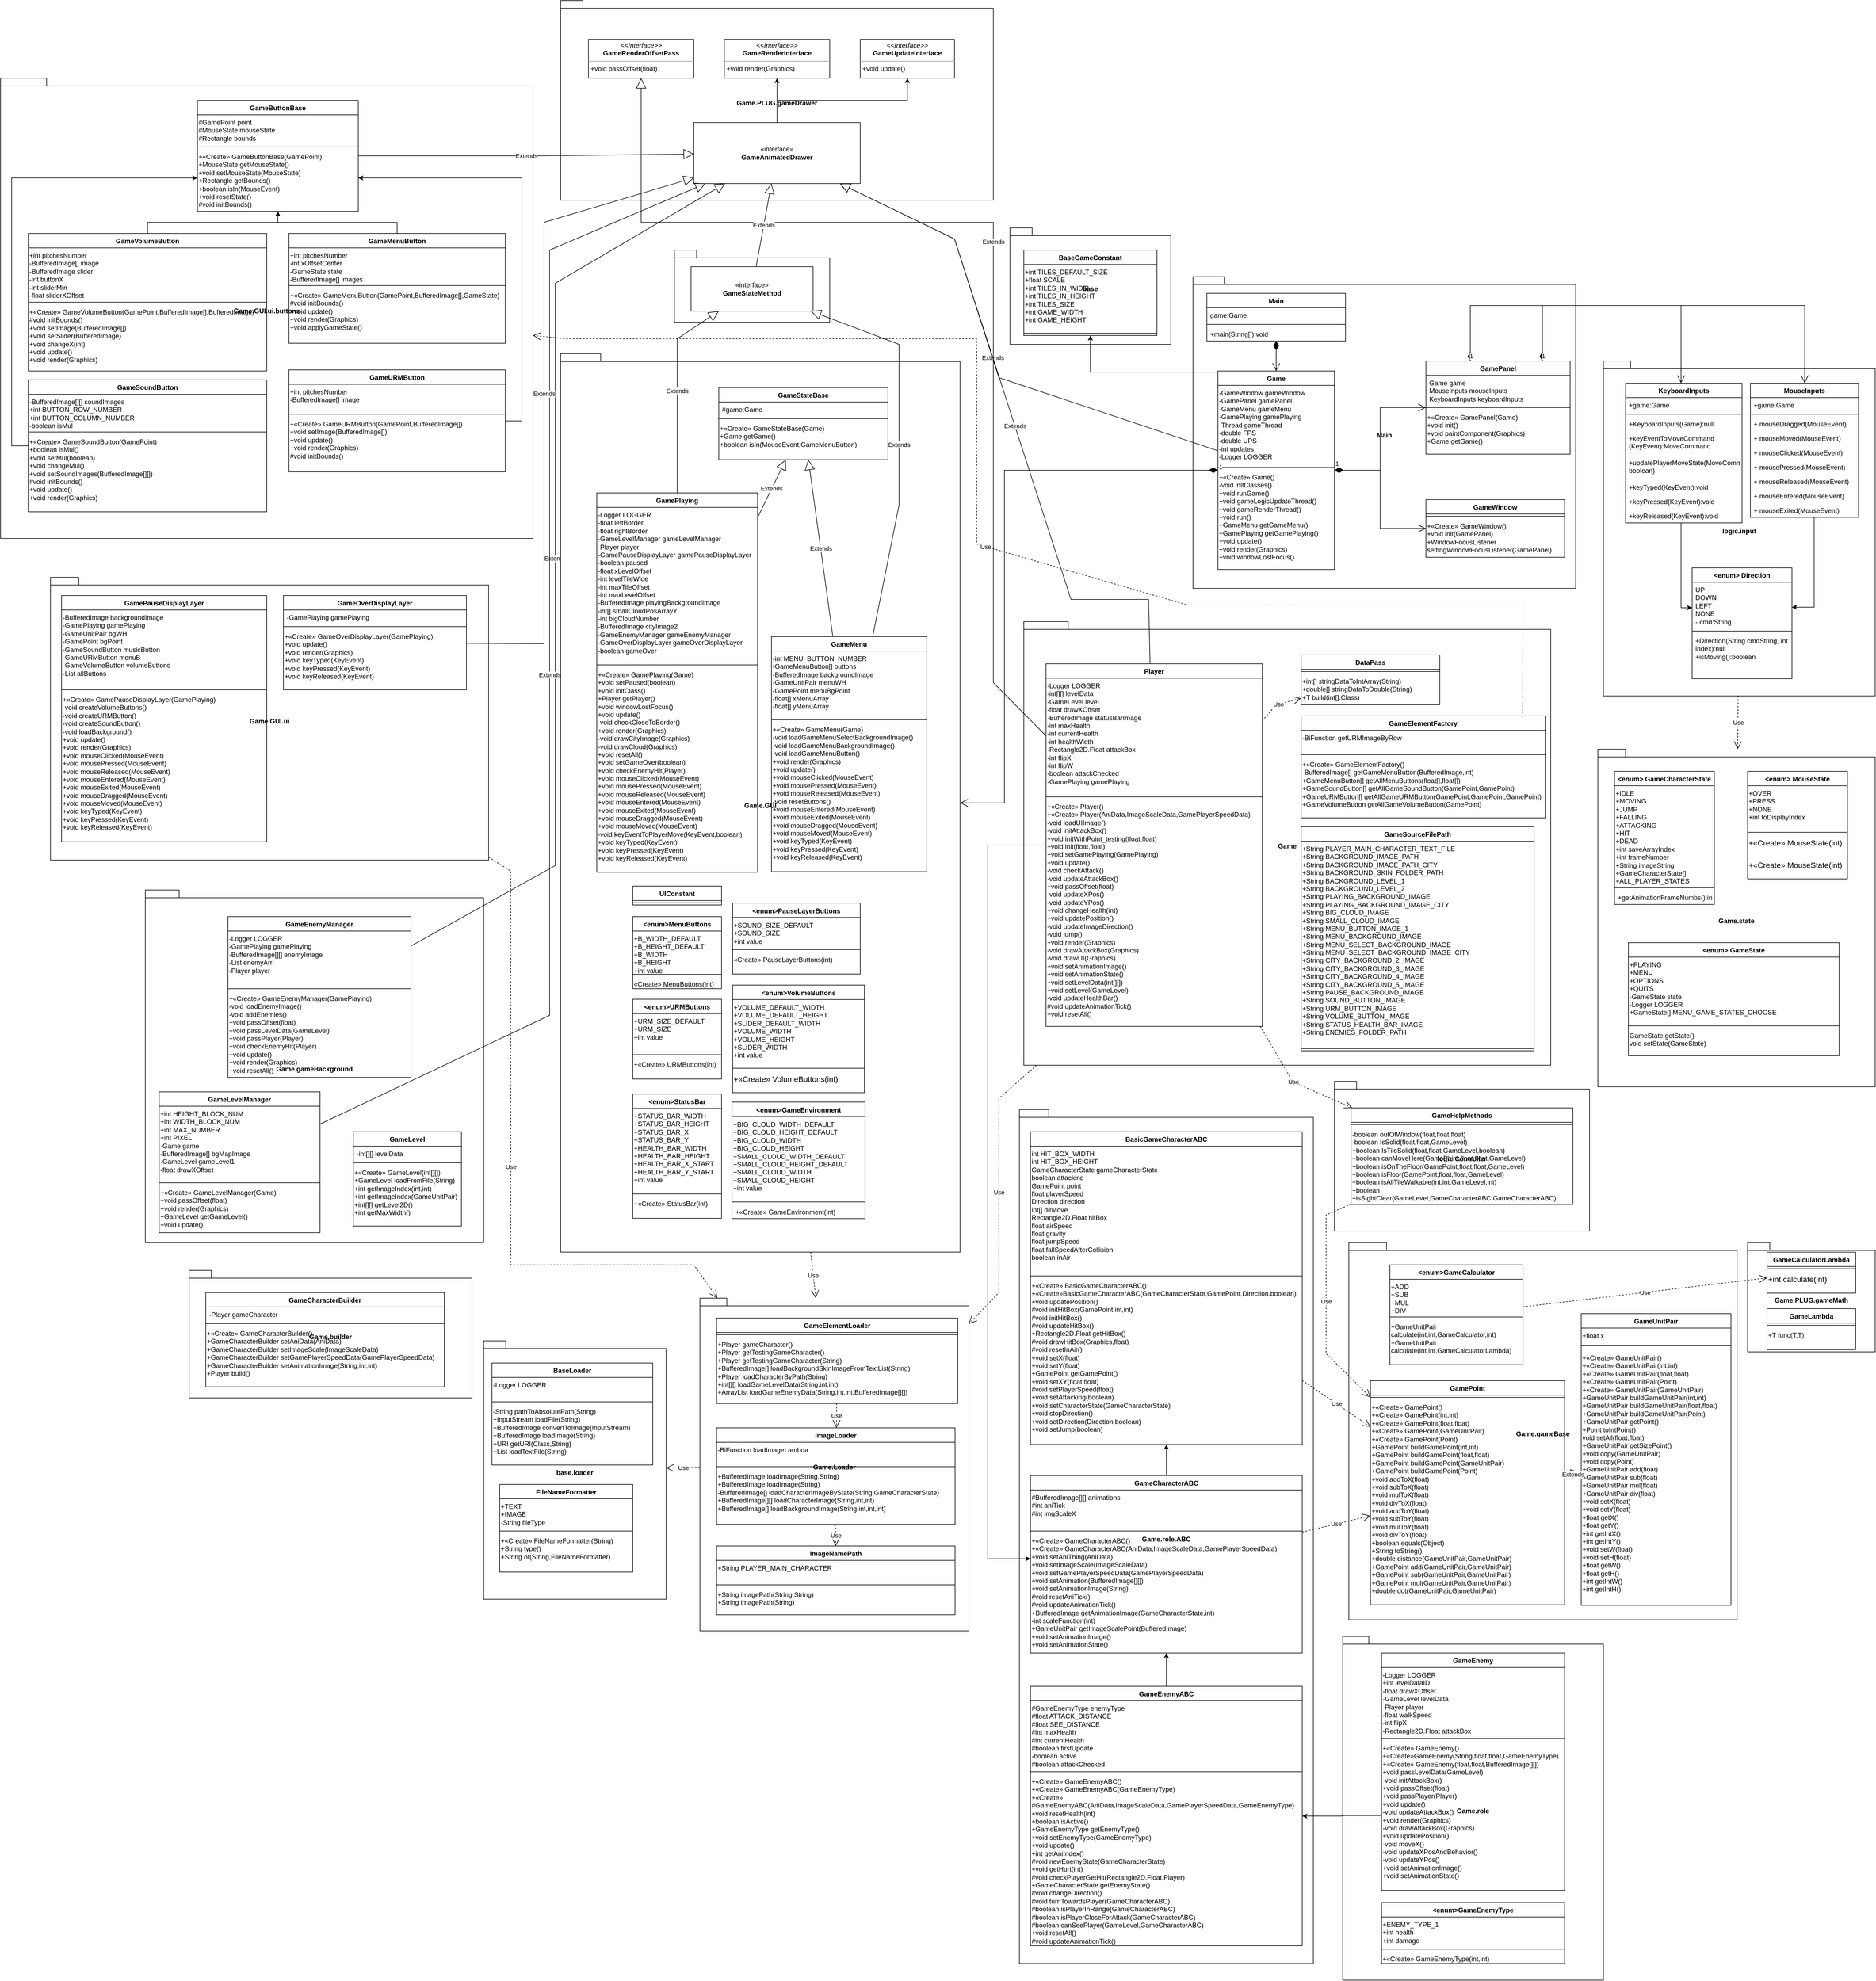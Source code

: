 <mxfile version="21.3.0" type="device">
  <diagram name="第 1 页" id="5wfCyomSjZ0sEKmMFy5Z">
    <mxGraphModel dx="1430" dy="2164" grid="1" gridSize="10" guides="1" tooltips="1" connect="1" arrows="1" fold="1" page="1" pageScale="1" pageWidth="827" pageHeight="1169" math="0" shadow="0">
      <root>
        <mxCell id="0" />
        <mxCell id="1" parent="0" />
        <mxCell id="d8FA0x2hpR9wpF5qPeEI-20" value="base" style="shape=folder;fontStyle=1;spacingTop=10;tabWidth=40;tabHeight=14;tabPosition=left;html=1;whiteSpace=wrap;" parent="1" vertex="1">
          <mxGeometry x="3430" y="-60" width="290" height="210" as="geometry" />
        </mxCell>
        <mxCell id="d8FA0x2hpR9wpF5qPeEI-1" value="Main" style="shape=folder;fontStyle=1;spacingTop=10;tabWidth=40;tabHeight=14;tabPosition=left;html=1;whiteSpace=wrap;" parent="1" vertex="1">
          <mxGeometry x="3760" y="28" width="690" height="562" as="geometry" />
        </mxCell>
        <mxCell id="d8FA0x2hpR9wpF5qPeEI-26" style="edgeStyle=orthogonalEdgeStyle;rounded=0;orthogonalLoop=1;jettySize=auto;html=1;" parent="1" source="d8FA0x2hpR9wpF5qPeEI-2" target="d8FA0x2hpR9wpF5qPeEI-21" edge="1">
          <mxGeometry relative="1" as="geometry">
            <Array as="points">
              <mxPoint x="3575" y="200" />
            </Array>
          </mxGeometry>
        </mxCell>
        <mxCell id="d8FA0x2hpR9wpF5qPeEI-2" value="Game" style="swimlane;fontStyle=1;align=center;verticalAlign=top;childLayout=stackLayout;horizontal=1;startSize=26;horizontalStack=0;resizeParent=1;resizeParentMax=0;resizeLast=0;collapsible=1;marginBottom=0;whiteSpace=wrap;html=1;" parent="1" vertex="1">
          <mxGeometry x="3805" y="198" width="210" height="358" as="geometry" />
        </mxCell>
        <mxCell id="d8FA0x2hpR9wpF5qPeEI-3" value="-GameWindow gameWindow&lt;br&gt;-GamePanel gamePanel&lt;br&gt;-GameMenu gameMenu&lt;br&gt;-GamePlaying gamePlaying&lt;br&gt;-Thread gameThread&lt;br&gt;-double FPS&lt;br&gt;-double UPS&lt;br&gt;-int updates&lt;br&gt;-Logger LOGGER" style="text;whiteSpace=wrap;html=1;" parent="d8FA0x2hpR9wpF5qPeEI-2" vertex="1">
          <mxGeometry y="26" width="210" height="144" as="geometry" />
        </mxCell>
        <mxCell id="d8FA0x2hpR9wpF5qPeEI-4" value="" style="line;strokeWidth=1;fillColor=none;align=left;verticalAlign=middle;spacingTop=-1;spacingLeft=3;spacingRight=3;rotatable=0;labelPosition=right;points=[];portConstraint=eastwest;strokeColor=inherit;" parent="d8FA0x2hpR9wpF5qPeEI-2" vertex="1">
          <mxGeometry y="170" width="210" height="8" as="geometry" />
        </mxCell>
        <mxCell id="d8FA0x2hpR9wpF5qPeEI-5" value="+«Create» Game()&lt;br&gt;-void initClasses()&lt;br&gt;+void runGame()&lt;br&gt;+void gameLogicUpdateThread()&lt;br&gt;+void gameRenderThread()&lt;br&gt;+void run()&lt;br&gt;+GameMenu getGameMenu()&lt;br&gt;+GamePlaying getGamePlaying()&lt;br&gt;+void update()&lt;br&gt;+void render(Graphics)&lt;br&gt;+void windowLostFocus()" style="text;whiteSpace=wrap;html=1;" parent="d8FA0x2hpR9wpF5qPeEI-2" vertex="1">
          <mxGeometry y="178" width="210" height="180" as="geometry" />
        </mxCell>
        <mxCell id="d8FA0x2hpR9wpF5qPeEI-6" value="GamePanel" style="swimlane;fontStyle=1;align=center;verticalAlign=top;childLayout=stackLayout;horizontal=1;startSize=26;horizontalStack=0;resizeParent=1;resizeParentMax=0;resizeLast=0;collapsible=1;marginBottom=0;whiteSpace=wrap;html=1;" parent="1" vertex="1">
          <mxGeometry x="4180" y="180" width="260" height="168" as="geometry" />
        </mxCell>
        <mxCell id="d8FA0x2hpR9wpF5qPeEI-7" value="&lt;div&gt;Game game&lt;/div&gt;&lt;div&gt;MouseInputs mouseInputs&lt;/div&gt;&lt;div&gt;KeyboardInputs keyboardInputs&lt;/div&gt;" style="text;strokeColor=none;fillColor=none;align=left;verticalAlign=top;spacingLeft=4;spacingRight=4;overflow=hidden;rotatable=0;points=[[0,0.5],[1,0.5]];portConstraint=eastwest;whiteSpace=wrap;html=1;" parent="d8FA0x2hpR9wpF5qPeEI-6" vertex="1">
          <mxGeometry y="26" width="260" height="54" as="geometry" />
        </mxCell>
        <mxCell id="d8FA0x2hpR9wpF5qPeEI-8" value="" style="line;strokeWidth=1;fillColor=none;align=left;verticalAlign=middle;spacingTop=-1;spacingLeft=3;spacingRight=3;rotatable=0;labelPosition=right;points=[];portConstraint=eastwest;strokeColor=inherit;" parent="d8FA0x2hpR9wpF5qPeEI-6" vertex="1">
          <mxGeometry y="80" width="260" height="8" as="geometry" />
        </mxCell>
        <mxCell id="d8FA0x2hpR9wpF5qPeEI-9" value="+«Create» GamePanel(Game)&lt;br&gt;+void init()&lt;br&gt;+void paintComponent(Graphics)&lt;br&gt;+Game getGame()" style="text;whiteSpace=wrap;html=1;" parent="d8FA0x2hpR9wpF5qPeEI-6" vertex="1">
          <mxGeometry y="88" width="260" height="80" as="geometry" />
        </mxCell>
        <mxCell id="d8FA0x2hpR9wpF5qPeEI-10" value="GameWindow" style="swimlane;fontStyle=1;align=center;verticalAlign=top;childLayout=stackLayout;horizontal=1;startSize=26;horizontalStack=0;resizeParent=1;resizeParentMax=0;resizeLast=0;collapsible=1;marginBottom=0;whiteSpace=wrap;html=1;" parent="1" vertex="1">
          <mxGeometry x="4180" y="430" width="250" height="104" as="geometry" />
        </mxCell>
        <mxCell id="d8FA0x2hpR9wpF5qPeEI-11" value="" style="line;strokeWidth=1;fillColor=none;align=left;verticalAlign=middle;spacingTop=-1;spacingLeft=3;spacingRight=3;rotatable=0;labelPosition=right;points=[];portConstraint=eastwest;strokeColor=inherit;" parent="d8FA0x2hpR9wpF5qPeEI-10" vertex="1">
          <mxGeometry y="26" width="250" height="8" as="geometry" />
        </mxCell>
        <mxCell id="d8FA0x2hpR9wpF5qPeEI-12" value="+«Create» GameWindow()&lt;br&gt;+void init(GamePanel)&lt;br&gt;+WindowFocusListener settingWindowFocusListener(GamePanel)" style="text;whiteSpace=wrap;html=1;" parent="d8FA0x2hpR9wpF5qPeEI-10" vertex="1">
          <mxGeometry y="34" width="250" height="70" as="geometry" />
        </mxCell>
        <mxCell id="d8FA0x2hpR9wpF5qPeEI-13" value="Main" style="swimlane;fontStyle=1;align=center;verticalAlign=top;childLayout=stackLayout;horizontal=1;startSize=26;horizontalStack=0;resizeParent=1;resizeParentMax=0;resizeLast=0;collapsible=1;marginBottom=0;whiteSpace=wrap;html=1;" parent="1" vertex="1">
          <mxGeometry x="3785" y="58" width="250" height="86" as="geometry" />
        </mxCell>
        <mxCell id="d8FA0x2hpR9wpF5qPeEI-14" value="game:Game" style="text;strokeColor=none;fillColor=none;align=left;verticalAlign=top;spacingLeft=4;spacingRight=4;overflow=hidden;rotatable=0;points=[[0,0.5],[1,0.5]];portConstraint=eastwest;whiteSpace=wrap;html=1;" parent="d8FA0x2hpR9wpF5qPeEI-13" vertex="1">
          <mxGeometry y="26" width="250" height="26" as="geometry" />
        </mxCell>
        <mxCell id="d8FA0x2hpR9wpF5qPeEI-15" value="" style="line;strokeWidth=1;fillColor=none;align=left;verticalAlign=middle;spacingTop=-1;spacingLeft=3;spacingRight=3;rotatable=0;labelPosition=right;points=[];portConstraint=eastwest;strokeColor=inherit;" parent="d8FA0x2hpR9wpF5qPeEI-13" vertex="1">
          <mxGeometry y="52" width="250" height="8" as="geometry" />
        </mxCell>
        <mxCell id="d8FA0x2hpR9wpF5qPeEI-16" value="+main(String[]):void" style="text;strokeColor=none;fillColor=none;align=left;verticalAlign=top;spacingLeft=4;spacingRight=4;overflow=hidden;rotatable=0;points=[[0,0.5],[1,0.5]];portConstraint=eastwest;whiteSpace=wrap;html=1;" parent="d8FA0x2hpR9wpF5qPeEI-13" vertex="1">
          <mxGeometry y="60" width="250" height="26" as="geometry" />
        </mxCell>
        <mxCell id="d8FA0x2hpR9wpF5qPeEI-17" value="1" style="endArrow=open;html=1;endSize=12;startArrow=diamondThin;startSize=14;startFill=1;edgeStyle=orthogonalEdgeStyle;align=left;verticalAlign=bottom;rounded=0;" parent="1" source="d8FA0x2hpR9wpF5qPeEI-2" target="d8FA0x2hpR9wpF5qPeEI-6" edge="1">
          <mxGeometry x="-1" y="3" relative="1" as="geometry">
            <mxPoint x="3920" y="461" as="sourcePoint" />
            <mxPoint x="3920" y="665" as="targetPoint" />
          </mxGeometry>
        </mxCell>
        <mxCell id="d8FA0x2hpR9wpF5qPeEI-18" value="1" style="endArrow=open;html=1;endSize=12;startArrow=diamondThin;startSize=14;startFill=1;edgeStyle=orthogonalEdgeStyle;align=left;verticalAlign=bottom;rounded=0;" parent="1" source="d8FA0x2hpR9wpF5qPeEI-2" target="d8FA0x2hpR9wpF5qPeEI-10" edge="1">
          <mxGeometry x="-1" y="3" relative="1" as="geometry">
            <mxPoint x="3930" y="471" as="sourcePoint" />
            <mxPoint x="3930" y="675" as="targetPoint" />
          </mxGeometry>
        </mxCell>
        <mxCell id="d8FA0x2hpR9wpF5qPeEI-19" value="1" style="endArrow=open;html=1;endSize=12;startArrow=diamondThin;startSize=14;startFill=1;edgeStyle=orthogonalEdgeStyle;align=left;verticalAlign=bottom;rounded=0;" parent="1" source="d8FA0x2hpR9wpF5qPeEI-13" target="d8FA0x2hpR9wpF5qPeEI-2" edge="1">
          <mxGeometry x="-1" y="-1007" relative="1" as="geometry">
            <mxPoint x="3892.48" y="172" as="sourcePoint" />
            <mxPoint x="4127.48" y="317" as="targetPoint" />
            <mxPoint x="77" y="-386" as="offset" />
          </mxGeometry>
        </mxCell>
        <mxCell id="d8FA0x2hpR9wpF5qPeEI-21" value="BaseGameConstant" style="swimlane;fontStyle=1;align=center;verticalAlign=top;childLayout=stackLayout;horizontal=1;startSize=26;horizontalStack=0;resizeParent=1;resizeParentMax=0;resizeLast=0;collapsible=1;marginBottom=0;whiteSpace=wrap;html=1;" parent="1" vertex="1">
          <mxGeometry x="3455" y="-20" width="240" height="154" as="geometry" />
        </mxCell>
        <mxCell id="d8FA0x2hpR9wpF5qPeEI-22" value="+int TILES_DEFAULT_SIZE&lt;br&gt;+float SCALE&lt;br&gt;+int TILES_IN_WIDTH&lt;br&gt;+int TILES_IN_HEIGHT&lt;br&gt;+int TILES_SIZE&lt;br&gt;+int GAME_WIDTH&lt;br&gt;+int GAME_HEIGHT" style="text;whiteSpace=wrap;html=1;" parent="d8FA0x2hpR9wpF5qPeEI-21" vertex="1">
          <mxGeometry y="26" width="240" height="120" as="geometry" />
        </mxCell>
        <mxCell id="d8FA0x2hpR9wpF5qPeEI-23" value="" style="line;strokeWidth=1;fillColor=none;align=left;verticalAlign=middle;spacingTop=-1;spacingLeft=3;spacingRight=3;rotatable=0;labelPosition=right;points=[];portConstraint=eastwest;strokeColor=inherit;" parent="d8FA0x2hpR9wpF5qPeEI-21" vertex="1">
          <mxGeometry y="146" width="240" height="8" as="geometry" />
        </mxCell>
        <mxCell id="d8FA0x2hpR9wpF5qPeEI-31" value="logic.input" style="shape=folder;fontStyle=1;spacingTop=10;tabWidth=40;tabHeight=14;tabPosition=left;html=1;whiteSpace=wrap;" parent="1" vertex="1">
          <mxGeometry x="4500" y="180" width="490" height="604" as="geometry" />
        </mxCell>
        <mxCell id="d8FA0x2hpR9wpF5qPeEI-32" value="MouseInputs" style="swimlane;fontStyle=1;align=center;verticalAlign=top;childLayout=stackLayout;horizontal=1;startSize=26;horizontalStack=0;resizeParent=1;resizeParentMax=0;resizeLast=0;collapsible=1;marginBottom=0;whiteSpace=wrap;html=1;" parent="1" vertex="1">
          <mxGeometry x="4765" y="220" width="195" height="242" as="geometry" />
        </mxCell>
        <mxCell id="d8FA0x2hpR9wpF5qPeEI-33" value="+game:Game" style="text;strokeColor=none;fillColor=none;align=left;verticalAlign=top;spacingLeft=4;spacingRight=4;overflow=hidden;rotatable=0;points=[[0,0.5],[1,0.5]];portConstraint=eastwest;whiteSpace=wrap;html=1;" parent="d8FA0x2hpR9wpF5qPeEI-32" vertex="1">
          <mxGeometry y="26" width="195" height="26" as="geometry" />
        </mxCell>
        <mxCell id="d8FA0x2hpR9wpF5qPeEI-34" value="" style="line;strokeWidth=1;fillColor=none;align=left;verticalAlign=middle;spacingTop=-1;spacingLeft=3;spacingRight=3;rotatable=0;labelPosition=right;points=[];portConstraint=eastwest;strokeColor=inherit;" parent="d8FA0x2hpR9wpF5qPeEI-32" vertex="1">
          <mxGeometry y="52" width="195" height="8" as="geometry" />
        </mxCell>
        <mxCell id="d8FA0x2hpR9wpF5qPeEI-35" value="+ mouseDragged(&lt;span class=&quot;pl-smi&quot;&gt;MouseEvent&lt;/span&gt;)" style="text;strokeColor=none;fillColor=none;align=left;verticalAlign=top;spacingLeft=4;spacingRight=4;overflow=hidden;rotatable=0;points=[[0,0.5],[1,0.5]];portConstraint=eastwest;whiteSpace=wrap;html=1;" parent="d8FA0x2hpR9wpF5qPeEI-32" vertex="1">
          <mxGeometry y="60" width="195" height="26" as="geometry" />
        </mxCell>
        <mxCell id="d8FA0x2hpR9wpF5qPeEI-36" value="+ mouseMoved(&lt;span class=&quot;pl-smi&quot;&gt;MouseEvent&lt;/span&gt;)" style="text;strokeColor=none;fillColor=none;align=left;verticalAlign=top;spacingLeft=4;spacingRight=4;overflow=hidden;rotatable=0;points=[[0,0.5],[1,0.5]];portConstraint=eastwest;whiteSpace=wrap;html=1;" parent="d8FA0x2hpR9wpF5qPeEI-32" vertex="1">
          <mxGeometry y="86" width="195" height="26" as="geometry" />
        </mxCell>
        <mxCell id="d8FA0x2hpR9wpF5qPeEI-37" value="+ mouseClicked(&lt;span class=&quot;pl-smi&quot;&gt;MouseEvent&lt;/span&gt;)" style="text;strokeColor=none;fillColor=none;align=left;verticalAlign=top;spacingLeft=4;spacingRight=4;overflow=hidden;rotatable=0;points=[[0,0.5],[1,0.5]];portConstraint=eastwest;whiteSpace=wrap;html=1;" parent="d8FA0x2hpR9wpF5qPeEI-32" vertex="1">
          <mxGeometry y="112" width="195" height="26" as="geometry" />
        </mxCell>
        <mxCell id="d8FA0x2hpR9wpF5qPeEI-38" value="+ mousePressed(&lt;span class=&quot;pl-smi&quot;&gt;MouseEvent&lt;/span&gt;)" style="text;strokeColor=none;fillColor=none;align=left;verticalAlign=top;spacingLeft=4;spacingRight=4;overflow=hidden;rotatable=0;points=[[0,0.5],[1,0.5]];portConstraint=eastwest;whiteSpace=wrap;html=1;" parent="d8FA0x2hpR9wpF5qPeEI-32" vertex="1">
          <mxGeometry y="138" width="195" height="26" as="geometry" />
        </mxCell>
        <mxCell id="d8FA0x2hpR9wpF5qPeEI-39" value="+ mouseReleased(&lt;span class=&quot;pl-smi&quot;&gt;MouseEvent&lt;/span&gt;)" style="text;strokeColor=none;fillColor=none;align=left;verticalAlign=top;spacingLeft=4;spacingRight=4;overflow=hidden;rotatable=0;points=[[0,0.5],[1,0.5]];portConstraint=eastwest;whiteSpace=wrap;html=1;" parent="d8FA0x2hpR9wpF5qPeEI-32" vertex="1">
          <mxGeometry y="164" width="195" height="26" as="geometry" />
        </mxCell>
        <mxCell id="d8FA0x2hpR9wpF5qPeEI-40" value="&lt;div&gt;+ mouseEntered(&lt;span class=&quot;pl-smi&quot;&gt;MouseEvent&lt;/span&gt;)&lt;/div&gt;" style="text;strokeColor=none;fillColor=none;align=left;verticalAlign=top;spacingLeft=4;spacingRight=4;overflow=hidden;rotatable=0;points=[[0,0.5],[1,0.5]];portConstraint=eastwest;whiteSpace=wrap;html=1;" parent="d8FA0x2hpR9wpF5qPeEI-32" vertex="1">
          <mxGeometry y="190" width="195" height="26" as="geometry" />
        </mxCell>
        <mxCell id="d8FA0x2hpR9wpF5qPeEI-41" value="+ mouseExited(&lt;span class=&quot;pl-smi&quot;&gt;MouseEvent&lt;/span&gt;)" style="text;strokeColor=none;fillColor=none;align=left;verticalAlign=top;spacingLeft=4;spacingRight=4;overflow=hidden;rotatable=0;points=[[0,0.5],[1,0.5]];portConstraint=eastwest;whiteSpace=wrap;html=1;" parent="d8FA0x2hpR9wpF5qPeEI-32" vertex="1">
          <mxGeometry y="216" width="195" height="26" as="geometry" />
        </mxCell>
        <mxCell id="d8FA0x2hpR9wpF5qPeEI-42" style="edgeStyle=orthogonalEdgeStyle;rounded=0;orthogonalLoop=1;jettySize=auto;html=1;" parent="1" source="d8FA0x2hpR9wpF5qPeEI-43" target="d8FA0x2hpR9wpF5qPeEI-52" edge="1">
          <mxGeometry relative="1" as="geometry">
            <Array as="points">
              <mxPoint x="4640" y="625" />
            </Array>
          </mxGeometry>
        </mxCell>
        <mxCell id="d8FA0x2hpR9wpF5qPeEI-43" value="KeyboardInputs" style="swimlane;fontStyle=1;align=center;verticalAlign=top;childLayout=stackLayout;horizontal=1;startSize=26;horizontalStack=0;resizeParent=1;resizeParentMax=0;resizeLast=0;collapsible=1;marginBottom=0;whiteSpace=wrap;html=1;" parent="1" vertex="1">
          <mxGeometry x="4540" y="220" width="210" height="252" as="geometry" />
        </mxCell>
        <mxCell id="d8FA0x2hpR9wpF5qPeEI-44" value="+game:Game" style="text;strokeColor=none;fillColor=none;align=left;verticalAlign=top;spacingLeft=4;spacingRight=4;overflow=hidden;rotatable=0;points=[[0,0.5],[1,0.5]];portConstraint=eastwest;whiteSpace=wrap;html=1;" parent="d8FA0x2hpR9wpF5qPeEI-43" vertex="1">
          <mxGeometry y="26" width="210" height="26" as="geometry" />
        </mxCell>
        <mxCell id="d8FA0x2hpR9wpF5qPeEI-45" value="" style="line;strokeWidth=1;fillColor=none;align=left;verticalAlign=middle;spacingTop=-1;spacingLeft=3;spacingRight=3;rotatable=0;labelPosition=right;points=[];portConstraint=eastwest;strokeColor=inherit;" parent="d8FA0x2hpR9wpF5qPeEI-43" vertex="1">
          <mxGeometry y="52" width="210" height="8" as="geometry" />
        </mxCell>
        <mxCell id="d8FA0x2hpR9wpF5qPeEI-46" value="+KeyboardInputs(&lt;span class=&quot;pl-smi&quot;&gt;Game&lt;/span&gt;):null" style="text;strokeColor=none;fillColor=none;align=left;verticalAlign=top;spacingLeft=4;spacingRight=4;overflow=hidden;rotatable=0;points=[[0,0.5],[1,0.5]];portConstraint=eastwest;whiteSpace=wrap;html=1;" parent="d8FA0x2hpR9wpF5qPeEI-43" vertex="1">
          <mxGeometry y="60" width="210" height="26" as="geometry" />
        </mxCell>
        <mxCell id="d8FA0x2hpR9wpF5qPeEI-47" value="+keyEventToMoveCommand&lt;br&gt;(&lt;span class=&quot;pl-smi&quot;&gt;KeyEvent&lt;/span&gt;):MoveCommand" style="text;strokeColor=none;fillColor=none;align=left;verticalAlign=top;spacingLeft=4;spacingRight=4;overflow=hidden;rotatable=0;points=[[0,0.5],[1,0.5]];portConstraint=eastwest;whiteSpace=wrap;html=1;" parent="d8FA0x2hpR9wpF5qPeEI-43" vertex="1">
          <mxGeometry y="86" width="210" height="44" as="geometry" />
        </mxCell>
        <mxCell id="d8FA0x2hpR9wpF5qPeEI-48" value="+updatePlayerMoveState(&lt;span class=&quot;pl-smi&quot;&gt;MoveCommand&lt;/span&gt;, &lt;span class=&quot;pl-smi&quot;&gt;boolean&lt;/span&gt;)" style="text;strokeColor=none;fillColor=none;align=left;verticalAlign=top;spacingLeft=4;spacingRight=4;overflow=hidden;rotatable=0;points=[[0,0.5],[1,0.5]];portConstraint=eastwest;whiteSpace=wrap;html=1;" parent="d8FA0x2hpR9wpF5qPeEI-43" vertex="1">
          <mxGeometry y="130" width="210" height="44" as="geometry" />
        </mxCell>
        <mxCell id="d8FA0x2hpR9wpF5qPeEI-49" value="+keyTyped(&lt;span class=&quot;pl-smi&quot;&gt;KeyEvent&lt;/span&gt;):void" style="text;strokeColor=none;fillColor=none;align=left;verticalAlign=top;spacingLeft=4;spacingRight=4;overflow=hidden;rotatable=0;points=[[0,0.5],[1,0.5]];portConstraint=eastwest;whiteSpace=wrap;html=1;" parent="d8FA0x2hpR9wpF5qPeEI-43" vertex="1">
          <mxGeometry y="174" width="210" height="26" as="geometry" />
        </mxCell>
        <mxCell id="d8FA0x2hpR9wpF5qPeEI-50" value="+keyPressed(&lt;span class=&quot;pl-smi&quot;&gt;KeyEvent&lt;/span&gt;):void" style="text;strokeColor=none;fillColor=none;align=left;verticalAlign=top;spacingLeft=4;spacingRight=4;overflow=hidden;rotatable=0;points=[[0,0.5],[1,0.5]];portConstraint=eastwest;whiteSpace=wrap;html=1;" parent="d8FA0x2hpR9wpF5qPeEI-43" vertex="1">
          <mxGeometry y="200" width="210" height="26" as="geometry" />
        </mxCell>
        <mxCell id="d8FA0x2hpR9wpF5qPeEI-51" value="+keyReleased(&lt;span class=&quot;pl-smi&quot;&gt;KeyEvent&lt;/span&gt;):void" style="text;strokeColor=none;fillColor=none;align=left;verticalAlign=top;spacingLeft=4;spacingRight=4;overflow=hidden;rotatable=0;points=[[0,0.5],[1,0.5]];portConstraint=eastwest;whiteSpace=wrap;html=1;" parent="d8FA0x2hpR9wpF5qPeEI-43" vertex="1">
          <mxGeometry y="226" width="210" height="26" as="geometry" />
        </mxCell>
        <mxCell id="d8FA0x2hpR9wpF5qPeEI-52" value="&amp;lt;enum&amp;gt;&amp;nbsp;Direction" style="swimlane;fontStyle=1;align=center;verticalAlign=top;childLayout=stackLayout;horizontal=1;startSize=26;horizontalStack=0;resizeParent=1;resizeParentMax=0;resizeLast=0;collapsible=1;marginBottom=0;whiteSpace=wrap;html=1;" parent="1" vertex="1">
          <mxGeometry x="4660" y="553" width="180" height="200" as="geometry" />
        </mxCell>
        <mxCell id="d8FA0x2hpR9wpF5qPeEI-53" value="&lt;div&gt;UP&lt;/div&gt;&lt;div&gt;DOWN&lt;/div&gt;&lt;div&gt;LEFT&lt;/div&gt;&lt;div&gt;NONE&lt;br&gt;&lt;/div&gt;- cmd:String" style="text;strokeColor=none;fillColor=none;align=left;verticalAlign=top;spacingLeft=4;spacingRight=4;overflow=hidden;rotatable=0;points=[[0,0.5],[1,0.5]];portConstraint=eastwest;whiteSpace=wrap;html=1;" parent="d8FA0x2hpR9wpF5qPeEI-52" vertex="1">
          <mxGeometry y="26" width="180" height="84" as="geometry" />
        </mxCell>
        <mxCell id="d8FA0x2hpR9wpF5qPeEI-54" value="" style="line;strokeWidth=1;fillColor=none;align=left;verticalAlign=middle;spacingTop=-1;spacingLeft=3;spacingRight=3;rotatable=0;labelPosition=right;points=[];portConstraint=eastwest;strokeColor=inherit;" parent="d8FA0x2hpR9wpF5qPeEI-52" vertex="1">
          <mxGeometry y="110" width="180" height="8" as="geometry" />
        </mxCell>
        <mxCell id="d8FA0x2hpR9wpF5qPeEI-55" value="+Direction(String cmdString, int index):null&lt;br&gt;+isMoving():boolean" style="text;strokeColor=none;fillColor=none;align=left;verticalAlign=top;spacingLeft=4;spacingRight=4;overflow=hidden;rotatable=0;points=[[0,0.5],[1,0.5]];portConstraint=eastwest;whiteSpace=wrap;html=1;" parent="d8FA0x2hpR9wpF5qPeEI-52" vertex="1">
          <mxGeometry y="118" width="180" height="82" as="geometry" />
        </mxCell>
        <mxCell id="d8FA0x2hpR9wpF5qPeEI-56" style="edgeStyle=orthogonalEdgeStyle;rounded=0;orthogonalLoop=1;jettySize=auto;html=1;" parent="1" source="d8FA0x2hpR9wpF5qPeEI-41" target="d8FA0x2hpR9wpF5qPeEI-52" edge="1">
          <mxGeometry relative="1" as="geometry">
            <Array as="points">
              <mxPoint x="4880" y="624" />
            </Array>
          </mxGeometry>
        </mxCell>
        <mxCell id="d8FA0x2hpR9wpF5qPeEI-57" value="1" style="endArrow=open;html=1;endSize=12;startArrow=diamondThin;startSize=14;startFill=1;edgeStyle=orthogonalEdgeStyle;align=left;verticalAlign=bottom;rounded=0;" parent="1" source="d8FA0x2hpR9wpF5qPeEI-6" target="d8FA0x2hpR9wpF5qPeEI-43" edge="1">
          <mxGeometry x="-1" y="3" relative="1" as="geometry">
            <mxPoint x="4025" y="387" as="sourcePoint" />
            <mxPoint x="4190" y="492" as="targetPoint" />
            <Array as="points">
              <mxPoint x="4390" y="80" />
              <mxPoint x="4640" y="80" />
            </Array>
          </mxGeometry>
        </mxCell>
        <mxCell id="d8FA0x2hpR9wpF5qPeEI-58" value="1" style="endArrow=open;html=1;endSize=12;startArrow=diamondThin;startSize=14;startFill=1;edgeStyle=orthogonalEdgeStyle;align=left;verticalAlign=bottom;rounded=0;" parent="1" source="d8FA0x2hpR9wpF5qPeEI-6" target="d8FA0x2hpR9wpF5qPeEI-32" edge="1">
          <mxGeometry x="-1" y="3" relative="1" as="geometry">
            <mxPoint x="4260" y="190" as="sourcePoint" />
            <mxPoint x="4670" y="230" as="targetPoint" />
            <Array as="points">
              <mxPoint x="4260" y="80" />
              <mxPoint x="4863" y="80" />
            </Array>
          </mxGeometry>
        </mxCell>
        <mxCell id="d8FA0x2hpR9wpF5qPeEI-60" value="Game.state" style="shape=folder;fontStyle=1;spacingTop=10;tabWidth=40;tabHeight=14;tabPosition=left;html=1;whiteSpace=wrap;" parent="1" vertex="1">
          <mxGeometry x="4490" y="880" width="500" height="609" as="geometry" />
        </mxCell>
        <mxCell id="d8FA0x2hpR9wpF5qPeEI-61" value="&amp;lt;enum&amp;gt;&amp;nbsp;GameCharacterState" style="swimlane;fontStyle=1;align=center;verticalAlign=top;childLayout=stackLayout;horizontal=1;startSize=26;horizontalStack=0;resizeParent=1;resizeParentMax=0;resizeLast=0;collapsible=1;marginBottom=0;whiteSpace=wrap;html=1;" parent="1" vertex="1">
          <mxGeometry x="4520" y="920" width="180" height="240" as="geometry">
            <mxRectangle x="900" y="840" width="110" height="40" as="alternateBounds" />
          </mxGeometry>
        </mxCell>
        <mxCell id="d8FA0x2hpR9wpF5qPeEI-62" value="+IDLE&lt;br&gt;+MOVING&lt;br&gt;+JUMP&lt;br&gt;+FALLING&lt;br&gt;+ATTACKING&lt;br&gt;+HIT&lt;br&gt;+DEAD&lt;br&gt;+int saveArrayIndex&lt;br&gt;+int frameNumber&lt;br&gt;+String imageString&lt;br&gt;+GameCharacterState[] +ALL_PLAYER_STATES" style="text;whiteSpace=wrap;html=1;" parent="d8FA0x2hpR9wpF5qPeEI-61" vertex="1">
          <mxGeometry y="26" width="180" height="180" as="geometry" />
        </mxCell>
        <mxCell id="d8FA0x2hpR9wpF5qPeEI-63" value="" style="line;strokeWidth=1;fillColor=none;align=left;verticalAlign=middle;spacingTop=-1;spacingLeft=3;spacingRight=3;rotatable=0;labelPosition=right;points=[];portConstraint=eastwest;strokeColor=inherit;" parent="d8FA0x2hpR9wpF5qPeEI-61" vertex="1">
          <mxGeometry y="206" width="180" height="8" as="geometry" />
        </mxCell>
        <mxCell id="d8FA0x2hpR9wpF5qPeEI-64" value="+getAnimationFrameNumbs():int" style="text;strokeColor=none;fillColor=none;align=left;verticalAlign=top;spacingLeft=4;spacingRight=4;overflow=hidden;rotatable=0;points=[[0,0.5],[1,0.5]];portConstraint=eastwest;whiteSpace=wrap;html=1;" parent="d8FA0x2hpR9wpF5qPeEI-61" vertex="1">
          <mxGeometry y="214" width="180" height="26" as="geometry" />
        </mxCell>
        <mxCell id="d8FA0x2hpR9wpF5qPeEI-65" value="&amp;lt;enum&amp;gt;&amp;nbsp;GameState" style="swimlane;fontStyle=1;align=center;verticalAlign=top;childLayout=stackLayout;horizontal=1;startSize=26;horizontalStack=0;resizeParent=1;resizeParentMax=0;resizeLast=0;collapsible=1;marginBottom=0;whiteSpace=wrap;html=1;" parent="1" vertex="1">
          <mxGeometry x="4545" y="1229" width="380" height="204" as="geometry">
            <mxRectangle x="900" y="840" width="110" height="40" as="alternateBounds" />
          </mxGeometry>
        </mxCell>
        <mxCell id="d8FA0x2hpR9wpF5qPeEI-66" value="+PLAYING&lt;br&gt;+MENU&lt;br&gt;+OPTIONS&lt;br&gt;+QUITS&lt;br&gt;-GameState state&lt;br&gt;-Logger LOGGER&lt;br&gt;+GameState[] MENU_GAME_STATES_CHOOSE" style="text;whiteSpace=wrap;html=1;" parent="d8FA0x2hpR9wpF5qPeEI-65" vertex="1">
          <mxGeometry y="26" width="380" height="120" as="geometry" />
        </mxCell>
        <mxCell id="d8FA0x2hpR9wpF5qPeEI-67" value="" style="line;strokeWidth=1;fillColor=none;align=left;verticalAlign=middle;spacingTop=-1;spacingLeft=3;spacingRight=3;rotatable=0;labelPosition=right;points=[];portConstraint=eastwest;strokeColor=inherit;" parent="d8FA0x2hpR9wpF5qPeEI-65" vertex="1">
          <mxGeometry y="146" width="380" height="8" as="geometry" />
        </mxCell>
        <mxCell id="d8FA0x2hpR9wpF5qPeEI-68" value="GameState getState()&#xa;void setState(GameState)" style="text;whiteSpace=wrap;html=1;" parent="d8FA0x2hpR9wpF5qPeEI-65" vertex="1">
          <mxGeometry y="154" width="380" height="50" as="geometry" />
        </mxCell>
        <mxCell id="d8FA0x2hpR9wpF5qPeEI-69" value="&amp;lt;enum&amp;gt;&amp;nbsp;MouseState" style="swimlane;fontStyle=1;align=center;verticalAlign=top;childLayout=stackLayout;horizontal=1;startSize=26;horizontalStack=0;resizeParent=1;resizeParentMax=0;resizeLast=0;collapsible=1;marginBottom=0;whiteSpace=wrap;html=1;" parent="1" vertex="1">
          <mxGeometry x="4760" y="920" width="180" height="194" as="geometry">
            <mxRectangle x="900" y="840" width="110" height="40" as="alternateBounds" />
          </mxGeometry>
        </mxCell>
        <mxCell id="d8FA0x2hpR9wpF5qPeEI-70" value="+OVER&lt;br&gt;+PRESS&lt;br&gt;+NONE&lt;br&gt;+int toDisplayIndex" style="text;whiteSpace=wrap;html=1;" parent="d8FA0x2hpR9wpF5qPeEI-69" vertex="1">
          <mxGeometry y="26" width="180" height="80" as="geometry" />
        </mxCell>
        <mxCell id="d8FA0x2hpR9wpF5qPeEI-71" value="" style="line;strokeWidth=1;fillColor=none;align=left;verticalAlign=middle;spacingTop=-1;spacingLeft=3;spacingRight=3;rotatable=0;labelPosition=right;points=[];portConstraint=eastwest;strokeColor=inherit;" parent="d8FA0x2hpR9wpF5qPeEI-69" vertex="1">
          <mxGeometry y="106" width="180" height="8" as="geometry" />
        </mxCell>
        <mxCell id="d8FA0x2hpR9wpF5qPeEI-72" value="&lt;span style=&quot;color: rgb(0, 0, 0); font-family: sans-serif; font-size: 14px; font-style: normal; font-variant-ligatures: normal; font-variant-caps: normal; font-weight: 400; letter-spacing: normal; orphans: 2; text-align: start; text-indent: 0px; text-transform: none; widows: 2; word-spacing: 0px; -webkit-text-stroke-width: 0px; background-color: rgb(255, 255, 255); text-decoration-thickness: initial; text-decoration-style: initial; text-decoration-color: initial; float: none; display: inline !important;&quot;&gt;+«Create» MouseState(int)&lt;/span&gt;" style="text;whiteSpace=wrap;html=1;" parent="d8FA0x2hpR9wpF5qPeEI-69" vertex="1">
          <mxGeometry y="114" width="180" height="40" as="geometry" />
        </mxCell>
        <mxCell id="d8FA0x2hpR9wpF5qPeEI-73" value="&lt;span style=&quot;color: rgb(0, 0, 0); font-family: sans-serif; font-size: 14px; font-style: normal; font-variant-ligatures: normal; font-variant-caps: normal; font-weight: 400; letter-spacing: normal; orphans: 2; text-align: start; text-indent: 0px; text-transform: none; widows: 2; word-spacing: 0px; -webkit-text-stroke-width: 0px; background-color: rgb(255, 255, 255); text-decoration-thickness: initial; text-decoration-style: initial; text-decoration-color: initial; float: none; display: inline !important;&quot;&gt;+«Create» MouseState(int)&lt;/span&gt;" style="text;whiteSpace=wrap;html=1;" parent="d8FA0x2hpR9wpF5qPeEI-69" vertex="1">
          <mxGeometry y="154" width="180" height="40" as="geometry" />
        </mxCell>
        <mxCell id="d8FA0x2hpR9wpF5qPeEI-74" value="Use" style="endArrow=open;endSize=12;dashed=1;html=1;rounded=0;" parent="1" source="d8FA0x2hpR9wpF5qPeEI-31" target="d8FA0x2hpR9wpF5qPeEI-60" edge="1">
          <mxGeometry width="160" relative="1" as="geometry">
            <mxPoint x="4760" y="950" as="sourcePoint" />
            <mxPoint x="4920" y="950" as="targetPoint" />
          </mxGeometry>
        </mxCell>
        <mxCell id="d8FA0x2hpR9wpF5qPeEI-89" value="Game" style="shape=folder;fontStyle=1;spacingTop=10;tabWidth=40;tabHeight=14;tabPosition=left;html=1;whiteSpace=wrap;" parent="1" vertex="1">
          <mxGeometry x="3455" y="650" width="950" height="800" as="geometry" />
        </mxCell>
        <mxCell id="d8FA0x2hpR9wpF5qPeEI-90" value="Player" style="swimlane;fontStyle=1;align=center;verticalAlign=top;childLayout=stackLayout;horizontal=1;startSize=26;horizontalStack=0;resizeParent=1;resizeParentMax=0;resizeLast=0;collapsible=1;marginBottom=0;whiteSpace=wrap;html=1;" parent="1" vertex="1">
          <mxGeometry x="3495" y="726" width="390" height="654" as="geometry" />
        </mxCell>
        <mxCell id="d8FA0x2hpR9wpF5qPeEI-91" value="-Logger LOGGER&lt;br&gt;-int[][] levelData&lt;br&gt;-GameLevel level&lt;br&gt;-float drawXOffset&lt;br&gt;-BufferedImage statusBarImage&lt;br&gt;-int maxHealth&lt;br&gt;-int currentHealth&lt;br&gt;-int healthWidth&lt;br&gt;-Rectangle2D.Float attackBox&lt;br&gt;-int flipX&lt;br&gt;-int flipW&lt;br&gt;-boolean attackChecked&lt;br&gt;-GamePlaying gamePlaying" style="text;whiteSpace=wrap;html=1;" parent="d8FA0x2hpR9wpF5qPeEI-90" vertex="1">
          <mxGeometry y="26" width="390" height="210" as="geometry" />
        </mxCell>
        <mxCell id="d8FA0x2hpR9wpF5qPeEI-92" value="" style="line;strokeWidth=1;fillColor=none;align=left;verticalAlign=middle;spacingTop=-1;spacingLeft=3;spacingRight=3;rotatable=0;labelPosition=right;points=[];portConstraint=eastwest;strokeColor=inherit;" parent="d8FA0x2hpR9wpF5qPeEI-90" vertex="1">
          <mxGeometry y="236" width="390" height="8" as="geometry" />
        </mxCell>
        <mxCell id="d8FA0x2hpR9wpF5qPeEI-93" value="+«Create» Player()&lt;br&gt;+«Create» Player(AniData,ImageScaleData,GamePlayerSpeedData)&lt;br&gt;-void loadUIImage()&lt;br&gt;-void initAttackBox()&lt;br&gt;+void initWithPoint_testing(float,float)&lt;br&gt;+void init(float,float)&lt;br&gt;+void setGamePlaying(GamePlaying)&lt;br&gt;+void update()&lt;br&gt;-void checkAttack()&lt;br&gt;-void updateAttackBox()&lt;br&gt;+void passOffset(float)&lt;br&gt;-void updateXPos()&lt;br&gt;-void updateYPos()&lt;br&gt;+void changeHealth(int)&lt;br&gt;+void updatePosition()&lt;br&gt;-void updateImageDirection()&lt;br&gt;-void jump()&lt;br&gt;+void render(Graphics)&lt;br&gt;-void drawAttackBox(Graphics)&lt;br&gt;-void drawUI(Graphics)&lt;br&gt;+void setAnimationImage()&lt;br&gt;+void setAnimationState()&lt;br&gt;+void setLevelData(int[][])&lt;br&gt;+void setLevel(GameLevel)&lt;br&gt;-void updateHealthBar()&lt;br&gt;#void updateAnimationTick()&lt;br&gt;+void resetAll()" style="text;whiteSpace=wrap;html=1;" parent="d8FA0x2hpR9wpF5qPeEI-90" vertex="1">
          <mxGeometry y="244" width="390" height="410" as="geometry" />
        </mxCell>
        <mxCell id="d8FA0x2hpR9wpF5qPeEI-94" value="DataPass" style="swimlane;fontStyle=1;align=center;verticalAlign=top;childLayout=stackLayout;horizontal=1;startSize=26;horizontalStack=0;resizeParent=1;resizeParentMax=0;resizeLast=0;collapsible=1;marginBottom=0;whiteSpace=wrap;html=1;" parent="1" vertex="1">
          <mxGeometry x="3955" y="710" width="250" height="90" as="geometry" />
        </mxCell>
        <mxCell id="d8FA0x2hpR9wpF5qPeEI-95" value="" style="line;strokeWidth=1;fillColor=none;align=left;verticalAlign=middle;spacingTop=-1;spacingLeft=3;spacingRight=3;rotatable=0;labelPosition=right;points=[];portConstraint=eastwest;strokeColor=inherit;" parent="d8FA0x2hpR9wpF5qPeEI-94" vertex="1">
          <mxGeometry y="26" width="250" height="8" as="geometry" />
        </mxCell>
        <mxCell id="d8FA0x2hpR9wpF5qPeEI-96" value="+int[] stringDataToIntArray(String)&lt;br&gt;+double[] stringDataToDouble(String)&lt;br&gt;+T build(int[],Class)" style="text;whiteSpace=wrap;html=1;" parent="d8FA0x2hpR9wpF5qPeEI-94" vertex="1">
          <mxGeometry y="34" width="250" height="56" as="geometry" />
        </mxCell>
        <mxCell id="d8FA0x2hpR9wpF5qPeEI-97" value="GameElementFactory" style="swimlane;fontStyle=1;align=center;verticalAlign=top;childLayout=stackLayout;horizontal=1;startSize=26;horizontalStack=0;resizeParent=1;resizeParentMax=0;resizeLast=0;collapsible=1;marginBottom=0;whiteSpace=wrap;html=1;" parent="1" vertex="1">
          <mxGeometry x="3955" y="820" width="440" height="184" as="geometry" />
        </mxCell>
        <mxCell id="d8FA0x2hpR9wpF5qPeEI-98" value="-BiFunction getURMImageByRow" style="text;whiteSpace=wrap;html=1;" parent="d8FA0x2hpR9wpF5qPeEI-97" vertex="1">
          <mxGeometry y="26" width="440" height="40" as="geometry" />
        </mxCell>
        <mxCell id="d8FA0x2hpR9wpF5qPeEI-99" value="" style="line;strokeWidth=1;fillColor=none;align=left;verticalAlign=middle;spacingTop=-1;spacingLeft=3;spacingRight=3;rotatable=0;labelPosition=right;points=[];portConstraint=eastwest;strokeColor=inherit;" parent="d8FA0x2hpR9wpF5qPeEI-97" vertex="1">
          <mxGeometry y="66" width="440" height="8" as="geometry" />
        </mxCell>
        <mxCell id="d8FA0x2hpR9wpF5qPeEI-100" value="+«Create» GameElementFactory()&lt;br&gt;-BufferedImage[] getGameMenuButton(BufferedImage,int)&lt;br&gt;+GameMenuButton[] getAllMenuButtons(float[],float[])&lt;br&gt;+GameSoundButton[] getAllGameSoundButton(GamePoint,GamePoint)&lt;br&gt;+GameURMButton[] getAllGameURMButton(GamePoint,GamePoint,GamePoint)&lt;br&gt;+GameVolumeButton getAllGameVolumeButton(GamePoint)" style="text;whiteSpace=wrap;html=1;" parent="d8FA0x2hpR9wpF5qPeEI-97" vertex="1">
          <mxGeometry y="74" width="440" height="110" as="geometry" />
        </mxCell>
        <mxCell id="d8FA0x2hpR9wpF5qPeEI-101" value="GameSourceFilePath" style="swimlane;fontStyle=1;align=center;verticalAlign=top;childLayout=stackLayout;horizontal=1;startSize=26;horizontalStack=0;resizeParent=1;resizeParentMax=0;resizeLast=0;collapsible=1;marginBottom=0;whiteSpace=wrap;html=1;" parent="1" vertex="1">
          <mxGeometry x="3955" y="1020" width="420" height="404" as="geometry" />
        </mxCell>
        <mxCell id="d8FA0x2hpR9wpF5qPeEI-102" value="+String PLAYER_MAIN_CHARACTER_TEXT_FILE&lt;br&gt;+String BACKGROUND_IMAGE_PATH&lt;br&gt;+String BACKGROUND_IMAGE_PATH_CITY&lt;br&gt;+String BACKGROUND_SKIN_FOLDER_PATH&lt;br&gt;+String BACKGROUND_LEVEL_1&lt;br&gt;+String BACKGROUND_LEVEL_2&lt;br&gt;+String PLAYING_BACKGROUND_IMAGE&lt;br&gt;+String PLAYING_BACKGROUND_IMAGE_CITY&lt;br&gt;+String BIG_CLOUD_IMAGE&lt;br&gt;+String SMALL_CLOUD_IMAGE&lt;br&gt;+String MENU_BUTTON_IMAGE_1&lt;br&gt;+String MENU_BACKGROUND_IMAGE&lt;br&gt;+String MENU_SELECT_BACKGROUND_IMAGE&lt;br&gt;+String MENU_SELECT_BACKGROUND_IMAGE_CITY&lt;br&gt;+String CITY_BACKGROUND_2_IMAGE&lt;br&gt;+String CITY_BACKGROUND_3_IMAGE&lt;br&gt;+String CITY_BACKGROUND_4_IMAGE&lt;br&gt;+String CITY_BACKGROUND_5_IMAGE&lt;br&gt;+String PAUSE_BACKGROUND_IMAGE&lt;br&gt;+String SOUND_BUTTON_IMAGE&lt;br&gt;+String URM_BUTTON_IMAGE&lt;br&gt;+String VOLUME_BUTTON_IMAGE&lt;br&gt;+String STATUS_HEALTH_BAR_IMAGE&lt;br&gt;+String ENEMIES_FOLDER_PATH" style="text;whiteSpace=wrap;html=1;" parent="d8FA0x2hpR9wpF5qPeEI-101" vertex="1">
          <mxGeometry y="26" width="420" height="370" as="geometry" />
        </mxCell>
        <mxCell id="d8FA0x2hpR9wpF5qPeEI-103" value="" style="line;strokeWidth=1;fillColor=none;align=left;verticalAlign=middle;spacingTop=-1;spacingLeft=3;spacingRight=3;rotatable=0;labelPosition=right;points=[];portConstraint=eastwest;strokeColor=inherit;" parent="d8FA0x2hpR9wpF5qPeEI-101" vertex="1">
          <mxGeometry y="396" width="420" height="8" as="geometry" />
        </mxCell>
        <mxCell id="d8FA0x2hpR9wpF5qPeEI-104" value="Game.PLUG.gameDrawer" style="shape=folder;fontStyle=1;spacingTop=10;tabWidth=40;tabHeight=14;tabPosition=left;html=1;whiteSpace=wrap;" parent="1" vertex="1">
          <mxGeometry x="2620" y="-470" width="780" height="360" as="geometry" />
        </mxCell>
        <mxCell id="d8FA0x2hpR9wpF5qPeEI-105" value="&lt;p style=&quot;margin:0px;margin-top:4px;text-align:center;&quot;&gt;&lt;i&gt;&amp;lt;&amp;lt;Interface&amp;gt;&amp;gt;&lt;/i&gt;&lt;br&gt;&lt;b&gt;GameRenderOffsetPass&lt;/b&gt;&lt;br&gt;&lt;/p&gt;&lt;hr size=&quot;1&quot;&gt;&lt;p style=&quot;margin:0px;margin-left:4px;&quot;&gt;+void passOffset(float)&lt;br&gt;&lt;/p&gt;&lt;p style=&quot;margin:0px;margin-left:4px;&quot;&gt;&lt;br&gt;&lt;/p&gt;" style="verticalAlign=top;align=left;overflow=fill;fontSize=12;fontFamily=Helvetica;html=1;whiteSpace=wrap;" parent="1" vertex="1">
          <mxGeometry x="2670" y="-400" width="190" height="70" as="geometry" />
        </mxCell>
        <mxCell id="d8FA0x2hpR9wpF5qPeEI-106" value="&lt;p style=&quot;margin:0px;margin-top:4px;text-align:center;&quot;&gt;&lt;i&gt;&amp;lt;&amp;lt;Interface&amp;gt;&amp;gt;&lt;/i&gt;&lt;br&gt;&lt;b&gt;GameRenderInterface&lt;/b&gt;&lt;br&gt;&lt;/p&gt;&lt;hr size=&quot;1&quot;&gt;&lt;p style=&quot;margin:0px;margin-left:4px;&quot;&gt;+void render(Graphics)&lt;br&gt;&lt;/p&gt;&lt;p style=&quot;margin:0px;margin-left:4px;&quot;&gt;&lt;br&gt;&lt;/p&gt;" style="verticalAlign=top;align=left;overflow=fill;fontSize=12;fontFamily=Helvetica;html=1;whiteSpace=wrap;" parent="1" vertex="1">
          <mxGeometry x="2915" y="-400" width="190" height="70" as="geometry" />
        </mxCell>
        <mxCell id="d8FA0x2hpR9wpF5qPeEI-107" value="&lt;p style=&quot;margin:0px;margin-top:4px;text-align:center;&quot;&gt;&lt;i&gt;&amp;lt;&amp;lt;Interface&amp;gt;&amp;gt;&lt;/i&gt;&lt;br&gt;&lt;b&gt;GameUpdateInterface&lt;/b&gt;&lt;br&gt;&lt;/p&gt;&lt;hr size=&quot;1&quot;&gt;&lt;p style=&quot;margin:0px;margin-left:4px;&quot;&gt;+void update()&lt;/p&gt;" style="verticalAlign=top;align=left;overflow=fill;fontSize=12;fontFamily=Helvetica;html=1;whiteSpace=wrap;" parent="1" vertex="1">
          <mxGeometry x="3160" y="-400" width="170" height="70" as="geometry" />
        </mxCell>
        <mxCell id="d8FA0x2hpR9wpF5qPeEI-110" style="edgeStyle=orthogonalEdgeStyle;rounded=0;orthogonalLoop=1;jettySize=auto;html=1;" parent="1" source="d8FA0x2hpR9wpF5qPeEI-108" target="d8FA0x2hpR9wpF5qPeEI-106" edge="1">
          <mxGeometry relative="1" as="geometry" />
        </mxCell>
        <mxCell id="d8FA0x2hpR9wpF5qPeEI-111" style="edgeStyle=orthogonalEdgeStyle;rounded=0;orthogonalLoop=1;jettySize=auto;html=1;" parent="1" source="d8FA0x2hpR9wpF5qPeEI-108" target="d8FA0x2hpR9wpF5qPeEI-107" edge="1">
          <mxGeometry relative="1" as="geometry" />
        </mxCell>
        <mxCell id="d8FA0x2hpR9wpF5qPeEI-108" value="«interface»&lt;br&gt;&lt;b&gt;GameAnimatedDrawer&lt;/b&gt;" style="html=1;whiteSpace=wrap;" parent="1" vertex="1">
          <mxGeometry x="2860" y="-250" width="300" height="110" as="geometry" />
        </mxCell>
        <mxCell id="d8FA0x2hpR9wpF5qPeEI-109" value="Extends" style="endArrow=block;endSize=16;endFill=0;html=1;rounded=0;" parent="1" source="d8FA0x2hpR9wpF5qPeEI-2" target="d8FA0x2hpR9wpF5qPeEI-108" edge="1">
          <mxGeometry width="160" relative="1" as="geometry">
            <mxPoint x="3900" y="310" as="sourcePoint" />
            <mxPoint x="4060" y="310" as="targetPoint" />
            <Array as="points">
              <mxPoint x="3410" y="210" />
              <mxPoint x="3330" y="-40" />
            </Array>
          </mxGeometry>
        </mxCell>
        <mxCell id="d8FA0x2hpR9wpF5qPeEI-112" value="Use" style="endArrow=open;endSize=12;dashed=1;html=1;rounded=0;" parent="1" source="d8FA0x2hpR9wpF5qPeEI-90" target="d8FA0x2hpR9wpF5qPeEI-94" edge="1">
          <mxGeometry width="160" relative="1" as="geometry">
            <mxPoint x="3770" y="980" as="sourcePoint" />
            <mxPoint x="3930" y="980" as="targetPoint" />
            <Array as="points">
              <mxPoint x="3910" y="800" />
            </Array>
          </mxGeometry>
        </mxCell>
        <mxCell id="d8FA0x2hpR9wpF5qPeEI-113" value="Game.role.ABC" style="shape=folder;fontStyle=1;spacingTop=10;tabWidth=40;tabHeight=14;tabPosition=left;html=1;whiteSpace=wrap;" parent="1" vertex="1">
          <mxGeometry x="3447" y="1530" width="530" height="1540" as="geometry" />
        </mxCell>
        <mxCell id="d8FA0x2hpR9wpF5qPeEI-114" value="BasicGameCharacterABC" style="swimlane;fontStyle=1;align=center;verticalAlign=top;childLayout=stackLayout;horizontal=1;startSize=26;horizontalStack=0;resizeParent=1;resizeParentMax=0;resizeLast=0;collapsible=1;marginBottom=0;whiteSpace=wrap;html=1;" parent="1" vertex="1">
          <mxGeometry x="3467" y="1570" width="490" height="564" as="geometry" />
        </mxCell>
        <mxCell id="d8FA0x2hpR9wpF5qPeEI-115" value="int HIT_BOX_WIDTH&#xa;int HIT_BOX_HEIGHT&#xa;GameCharacterState gameCharacterState&#xa;boolean attacking&#xa;GamePoint point&#xa;float playerSpeed&#xa;Direction direction&#xa;int[] dirMove&#xa;Rectangle2D.Float hitBox&#xa;float airSpeed&#xa;float gravity&#xa;float jumpSpeed&#xa;float fallSpeedAfterCollision&#xa;boolean inAir" style="text;whiteSpace=wrap;html=1;" parent="d8FA0x2hpR9wpF5qPeEI-114" vertex="1">
          <mxGeometry y="26" width="490" height="230" as="geometry" />
        </mxCell>
        <mxCell id="d8FA0x2hpR9wpF5qPeEI-116" value="" style="line;strokeWidth=1;fillColor=none;align=left;verticalAlign=middle;spacingTop=-1;spacingLeft=3;spacingRight=3;rotatable=0;labelPosition=right;points=[];portConstraint=eastwest;strokeColor=inherit;" parent="d8FA0x2hpR9wpF5qPeEI-114" vertex="1">
          <mxGeometry y="256" width="490" height="8" as="geometry" />
        </mxCell>
        <mxCell id="d8FA0x2hpR9wpF5qPeEI-117" value="+«Create» BasicGameCharacterABC()&lt;br&gt;+«Create»BasicGameCharacterABC(GameCharacterState,GamePoint,Direction,boolean)&lt;br&gt;+void updatePosition()&lt;br&gt;#void initHitBox(GamePoint,int,int)&lt;br&gt;#void initHitBox()&lt;br&gt;#void updateHitBox()&lt;br&gt;+Rectangle2D.Float getHitBox()&lt;br&gt;#void drawHitBox(Graphics,float)&lt;br&gt;#void resetInAir()&lt;br&gt;+void setX(float)&lt;br&gt;+void setY(float)&lt;br&gt;+GamePoint getGamePoint()&lt;br&gt;+void setXY(float,float)&lt;br&gt;#void setPlayerSpeed(float)&lt;br&gt;+void setAttacking(boolean)&lt;br&gt;+void setCharacterState(GameCharacterState)&lt;br&gt;+void stopDirection()&lt;br&gt;+void setDirection(Direction,boolean)&lt;br&gt;+void setJump(boolean)" style="text;whiteSpace=wrap;html=1;" parent="d8FA0x2hpR9wpF5qPeEI-114" vertex="1">
          <mxGeometry y="264" width="490" height="300" as="geometry" />
        </mxCell>
        <mxCell id="d8FA0x2hpR9wpF5qPeEI-131" style="edgeStyle=orthogonalEdgeStyle;rounded=0;orthogonalLoop=1;jettySize=auto;html=1;" parent="1" source="d8FA0x2hpR9wpF5qPeEI-118" target="d8FA0x2hpR9wpF5qPeEI-117" edge="1">
          <mxGeometry relative="1" as="geometry" />
        </mxCell>
        <mxCell id="d8FA0x2hpR9wpF5qPeEI-118" value="GameCharacterABC" style="swimlane;fontStyle=1;align=center;verticalAlign=top;childLayout=stackLayout;horizontal=1;startSize=26;horizontalStack=0;resizeParent=1;resizeParentMax=0;resizeLast=0;collapsible=1;marginBottom=0;whiteSpace=wrap;html=1;" parent="1" vertex="1">
          <mxGeometry x="3467" y="2190" width="490" height="320" as="geometry" />
        </mxCell>
        <mxCell id="d8FA0x2hpR9wpF5qPeEI-119" value="#BufferedImage[][] animations&lt;br&gt;#int aniTick&lt;br&gt;#int imgScaleX" style="text;whiteSpace=wrap;html=1;" parent="d8FA0x2hpR9wpF5qPeEI-118" vertex="1">
          <mxGeometry y="26" width="490" height="70" as="geometry" />
        </mxCell>
        <mxCell id="d8FA0x2hpR9wpF5qPeEI-120" value="" style="line;strokeWidth=1;fillColor=none;align=left;verticalAlign=middle;spacingTop=-1;spacingLeft=3;spacingRight=3;rotatable=0;labelPosition=right;points=[];portConstraint=eastwest;strokeColor=inherit;" parent="d8FA0x2hpR9wpF5qPeEI-118" vertex="1">
          <mxGeometry y="96" width="490" height="8" as="geometry" />
        </mxCell>
        <mxCell id="d8FA0x2hpR9wpF5qPeEI-121" value="+«Create» GameCharacterABC()&lt;br&gt;+«Create» GameCharacterABC(AniData,ImageScaleData,GamePlayerSpeedData)&lt;br&gt;+void setAniThing(AniData)&lt;br&gt;+void setImageScale(ImageScaleData)&lt;br&gt;+void setGamePlayerSpeedData(GamePlayerSpeedData)&lt;br&gt;+void setAnimation(BufferedImage[][])&lt;br&gt;+void setAnimationImage(String)&lt;br&gt;#void resetAniTick()&lt;br&gt;#void updateAnimationTick()&lt;br&gt;+BufferedImage getAnimationImage(GameCharacterState,int)&lt;br&gt;-int scaleFunction(int)&lt;br&gt;+GameUnitPair getImageScalePoint(BufferedImage)&lt;br&gt;+void setAnimationImage()&lt;br&gt;+void setAnimationState()" style="text;whiteSpace=wrap;html=1;" parent="d8FA0x2hpR9wpF5qPeEI-118" vertex="1">
          <mxGeometry y="104" width="490" height="216" as="geometry" />
        </mxCell>
        <mxCell id="d8FA0x2hpR9wpF5qPeEI-129" style="edgeStyle=orthogonalEdgeStyle;rounded=0;orthogonalLoop=1;jettySize=auto;html=1;" parent="1" source="d8FA0x2hpR9wpF5qPeEI-122" target="d8FA0x2hpR9wpF5qPeEI-118" edge="1">
          <mxGeometry relative="1" as="geometry" />
        </mxCell>
        <mxCell id="d8FA0x2hpR9wpF5qPeEI-122" value="GameEnemyABC" style="swimlane;fontStyle=1;align=center;verticalAlign=top;childLayout=stackLayout;horizontal=1;startSize=26;horizontalStack=0;resizeParent=1;resizeParentMax=0;resizeLast=0;collapsible=1;marginBottom=0;whiteSpace=wrap;html=1;" parent="1" vertex="1">
          <mxGeometry x="3467" y="2570" width="490" height="468" as="geometry" />
        </mxCell>
        <mxCell id="d8FA0x2hpR9wpF5qPeEI-123" value="#GameEnemyType enemyType&lt;br&gt;#float ATTACK_DISTANCE&lt;br&gt;#float SEE_DISTANCE&lt;br&gt;#int maxHealth&lt;br&gt;#int currentHealth&lt;br&gt;#boolean firstUpdate&lt;br&gt;-boolean active&lt;br&gt;#boolean attackChecked" style="text;whiteSpace=wrap;html=1;" parent="d8FA0x2hpR9wpF5qPeEI-122" vertex="1">
          <mxGeometry y="26" width="490" height="124" as="geometry" />
        </mxCell>
        <mxCell id="d8FA0x2hpR9wpF5qPeEI-124" value="" style="line;strokeWidth=1;fillColor=none;align=left;verticalAlign=middle;spacingTop=-1;spacingLeft=3;spacingRight=3;rotatable=0;labelPosition=right;points=[];portConstraint=eastwest;strokeColor=inherit;" parent="d8FA0x2hpR9wpF5qPeEI-122" vertex="1">
          <mxGeometry y="150" width="490" height="8" as="geometry" />
        </mxCell>
        <mxCell id="d8FA0x2hpR9wpF5qPeEI-125" value="+«Create» GameEnemyABC()&lt;br&gt;+«Create» GameEnemyABC(GameEnemyType)&lt;br&gt;+«Create» #GameEnemyABC(AniData,ImageScaleData,GamePlayerSpeedData,GameEnemyType)&lt;br&gt;+void resetHealth(int)&lt;br&gt;+boolean isActive()&lt;br&gt;+GameEnemyType getEnemyType()&lt;br&gt;+void setEnemyType(GameEnemyType)&lt;br&gt;+void update()&lt;br&gt;+int getAniIndex()&lt;br&gt;#void newEnemyState(GameCharacterState)&lt;br&gt;+void getHurt(int)&lt;br&gt;#void checkPlayerGetHit(Rectangle2D.Float,Player)&lt;br&gt;+GameCharacterState getEnemyState()&lt;br&gt;#void changeDirection()&lt;br&gt;#void turnTowardsPlayer(GameCharacterABC)&lt;br&gt;#boolean isPlayerInRange(GameCharacterABC)&lt;br&gt;#boolean isPlayerCloseForAttack(GameCharacterABC)&lt;br&gt;#boolean canSeePlayer(GameLevel,GameCharacterABC)&lt;br&gt;+void resetAll()&lt;br&gt;#void updateAnimationTick()" style="text;whiteSpace=wrap;html=1;" parent="d8FA0x2hpR9wpF5qPeEI-122" vertex="1">
          <mxGeometry y="158" width="490" height="310" as="geometry" />
        </mxCell>
        <mxCell id="d8FA0x2hpR9wpF5qPeEI-133" value="Extends" style="endArrow=block;endSize=16;endFill=0;html=1;rounded=0;" parent="1" source="d8FA0x2hpR9wpF5qPeEI-90" target="d8FA0x2hpR9wpF5qPeEI-108" edge="1">
          <mxGeometry width="160" relative="1" as="geometry">
            <mxPoint x="3850" y="840" as="sourcePoint" />
            <mxPoint x="3290" y="580" as="targetPoint" />
            <Array as="points">
              <mxPoint x="3680" y="610" />
              <mxPoint x="3540" y="610" />
              <mxPoint x="3330" y="-40" />
            </Array>
          </mxGeometry>
        </mxCell>
        <mxCell id="d8FA0x2hpR9wpF5qPeEI-134" value="Extends" style="endArrow=block;endSize=16;endFill=0;html=1;rounded=0;" parent="1" source="d8FA0x2hpR9wpF5qPeEI-90" target="d8FA0x2hpR9wpF5qPeEI-105" edge="1">
          <mxGeometry width="160" relative="1" as="geometry">
            <mxPoint x="3522" y="736" as="sourcePoint" />
            <mxPoint x="3050" y="-130" as="targetPoint" />
            <Array as="points">
              <mxPoint x="3400" y="760" />
              <mxPoint x="3400" y="-70" />
              <mxPoint x="2765" y="-70" />
            </Array>
          </mxGeometry>
        </mxCell>
        <mxCell id="d8FA0x2hpR9wpF5qPeEI-135" value="Game.role" style="shape=folder;fontStyle=1;spacingTop=10;tabWidth=40;tabHeight=14;tabPosition=left;html=1;whiteSpace=wrap;" parent="1" vertex="1">
          <mxGeometry x="4030" y="2480" width="470" height="620" as="geometry" />
        </mxCell>
        <mxCell id="d8FA0x2hpR9wpF5qPeEI-136" value="&amp;lt;enum&amp;gt;GameEnemyType" style="swimlane;fontStyle=1;align=center;verticalAlign=top;childLayout=stackLayout;horizontal=1;startSize=26;horizontalStack=0;resizeParent=1;resizeParentMax=0;resizeLast=0;collapsible=1;marginBottom=0;whiteSpace=wrap;html=1;" parent="1" vertex="1">
          <mxGeometry x="4100" y="2960" width="330" height="110" as="geometry" />
        </mxCell>
        <mxCell id="d8FA0x2hpR9wpF5qPeEI-137" value="+ENEMY_TYPE_1&lt;br&gt;+int health&lt;br&gt;+int damage" style="text;whiteSpace=wrap;html=1;" parent="d8FA0x2hpR9wpF5qPeEI-136" vertex="1">
          <mxGeometry y="26" width="330" height="54" as="geometry" />
        </mxCell>
        <mxCell id="d8FA0x2hpR9wpF5qPeEI-138" value="" style="line;strokeWidth=1;fillColor=none;align=left;verticalAlign=middle;spacingTop=-1;spacingLeft=3;spacingRight=3;rotatable=0;labelPosition=right;points=[];portConstraint=eastwest;strokeColor=inherit;" parent="d8FA0x2hpR9wpF5qPeEI-136" vertex="1">
          <mxGeometry y="80" width="330" height="8" as="geometry" />
        </mxCell>
        <mxCell id="d8FA0x2hpR9wpF5qPeEI-139" value="+«Create» GameEnemyType(int,int)" style="text;whiteSpace=wrap;html=1;" parent="d8FA0x2hpR9wpF5qPeEI-136" vertex="1">
          <mxGeometry y="88" width="330" height="22" as="geometry" />
        </mxCell>
        <mxCell id="d8FA0x2hpR9wpF5qPeEI-140" value="GameEnemy" style="swimlane;fontStyle=1;align=center;verticalAlign=top;childLayout=stackLayout;horizontal=1;startSize=26;horizontalStack=0;resizeParent=1;resizeParentMax=0;resizeLast=0;collapsible=1;marginBottom=0;whiteSpace=wrap;html=1;" parent="1" vertex="1">
          <mxGeometry x="4100" y="2510" width="330" height="428" as="geometry" />
        </mxCell>
        <mxCell id="d8FA0x2hpR9wpF5qPeEI-141" value="-Logger LOGGER&lt;br&gt;+int levelDataID&lt;br&gt;-float drawXOffset&lt;br&gt;-GameLevel levelData&lt;br&gt;-Player player&lt;br&gt;-float walkSpeed&lt;br&gt;-int flipX&lt;br&gt;-Rectangle2D.Float attackBox" style="text;whiteSpace=wrap;html=1;" parent="d8FA0x2hpR9wpF5qPeEI-140" vertex="1">
          <mxGeometry y="26" width="330" height="124" as="geometry" />
        </mxCell>
        <mxCell id="d8FA0x2hpR9wpF5qPeEI-142" value="" style="line;strokeWidth=1;fillColor=none;align=left;verticalAlign=middle;spacingTop=-1;spacingLeft=3;spacingRight=3;rotatable=0;labelPosition=right;points=[];portConstraint=eastwest;strokeColor=inherit;" parent="d8FA0x2hpR9wpF5qPeEI-140" vertex="1">
          <mxGeometry y="150" width="330" height="8" as="geometry" />
        </mxCell>
        <mxCell id="d8FA0x2hpR9wpF5qPeEI-143" value="+«Create» GameEnemy()&lt;br&gt;+«Create»GameEnemy(String,float,float,GameEnemyType)&lt;br&gt;+«Create» GameEnemy(float,float,BufferedImage[][])&lt;br&gt;+void passLevelData(GameLevel)&lt;br&gt;-void initAttackBox()&lt;br&gt;+void passOffset(float)&lt;br&gt;+void passPlayer(Player)&lt;br&gt;+void update()&lt;br&gt;-void updateAttackBox()&lt;br&gt;+void render(Graphics)&lt;br&gt;-void drawAttackBox(Graphics)&lt;br&gt;+void updatePosition()&lt;br&gt;-void moveX()&lt;br&gt;-void updateXPosAndBehavior()&lt;br&gt;-void updateYPos()&lt;br&gt;+void setAnimationImage()&lt;br&gt;+void setAnimationState()" style="text;whiteSpace=wrap;html=1;" parent="d8FA0x2hpR9wpF5qPeEI-140" vertex="1">
          <mxGeometry y="158" width="330" height="270" as="geometry" />
        </mxCell>
        <mxCell id="d8FA0x2hpR9wpF5qPeEI-144" style="edgeStyle=orthogonalEdgeStyle;rounded=0;orthogonalLoop=1;jettySize=auto;html=1;" parent="1" source="d8FA0x2hpR9wpF5qPeEI-143" target="d8FA0x2hpR9wpF5qPeEI-122" edge="1">
          <mxGeometry relative="1" as="geometry" />
        </mxCell>
        <mxCell id="d8FA0x2hpR9wpF5qPeEI-145" value="Game.GUI.ui.buttons" style="shape=folder;fontStyle=1;spacingTop=10;tabWidth=40;tabHeight=14;tabPosition=left;html=1;whiteSpace=wrap;" parent="1" vertex="1">
          <mxGeometry x="1610" y="-330" width="960" height="830" as="geometry" />
        </mxCell>
        <mxCell id="d8FA0x2hpR9wpF5qPeEI-146" value="GameButtonBase" style="swimlane;fontStyle=1;align=center;verticalAlign=top;childLayout=stackLayout;horizontal=1;startSize=26;horizontalStack=0;resizeParent=1;resizeParentMax=0;resizeLast=0;collapsible=1;marginBottom=0;whiteSpace=wrap;html=1;" parent="1" vertex="1">
          <mxGeometry x="1965" y="-290" width="290" height="200" as="geometry" />
        </mxCell>
        <mxCell id="d8FA0x2hpR9wpF5qPeEI-147" value="#GamePoint point&lt;br&gt;#MouseState mouseState&lt;br&gt;#Rectangle bounds" style="text;whiteSpace=wrap;html=1;" parent="d8FA0x2hpR9wpF5qPeEI-146" vertex="1">
          <mxGeometry y="26" width="290" height="54" as="geometry" />
        </mxCell>
        <mxCell id="d8FA0x2hpR9wpF5qPeEI-148" value="" style="line;strokeWidth=1;fillColor=none;align=left;verticalAlign=middle;spacingTop=-1;spacingLeft=3;spacingRight=3;rotatable=0;labelPosition=right;points=[];portConstraint=eastwest;strokeColor=inherit;" parent="d8FA0x2hpR9wpF5qPeEI-146" vertex="1">
          <mxGeometry y="80" width="290" height="8" as="geometry" />
        </mxCell>
        <mxCell id="d8FA0x2hpR9wpF5qPeEI-149" value="+«Create» GameButtonBase(GamePoint)&lt;br&gt;+MouseState getMouseState()&lt;br&gt;+void setMouseState(MouseState)&lt;br&gt;+Rectangle getBounds()&lt;br&gt;+boolean isIn(MouseEvent)&lt;br&gt;+void resetState()&lt;br&gt;#void initBounds()" style="text;whiteSpace=wrap;html=1;" parent="d8FA0x2hpR9wpF5qPeEI-146" vertex="1">
          <mxGeometry y="88" width="290" height="112" as="geometry" />
        </mxCell>
        <mxCell id="d8FA0x2hpR9wpF5qPeEI-166" style="edgeStyle=orthogonalEdgeStyle;rounded=0;orthogonalLoop=1;jettySize=auto;html=1;" parent="1" source="d8FA0x2hpR9wpF5qPeEI-150" target="d8FA0x2hpR9wpF5qPeEI-146" edge="1">
          <mxGeometry relative="1" as="geometry" />
        </mxCell>
        <mxCell id="d8FA0x2hpR9wpF5qPeEI-150" value="GameVolumeButton" style="swimlane;fontStyle=1;align=center;verticalAlign=top;childLayout=stackLayout;horizontal=1;startSize=26;horizontalStack=0;resizeParent=1;resizeParentMax=0;resizeLast=0;collapsible=1;marginBottom=0;whiteSpace=wrap;html=1;" parent="1" vertex="1">
          <mxGeometry x="1660" y="-50" width="430" height="248" as="geometry" />
        </mxCell>
        <mxCell id="d8FA0x2hpR9wpF5qPeEI-151" value="+int pitchesNumber&lt;br&gt;-BufferedImage[] image&lt;br&gt;-BufferedImage slider&lt;br&gt;-int buttonX&lt;br&gt;-int sliderMin&lt;br&gt;-float sliderXOffset" style="text;whiteSpace=wrap;html=1;" parent="d8FA0x2hpR9wpF5qPeEI-150" vertex="1">
          <mxGeometry y="26" width="430" height="94" as="geometry" />
        </mxCell>
        <mxCell id="d8FA0x2hpR9wpF5qPeEI-152" value="" style="line;strokeWidth=1;fillColor=none;align=left;verticalAlign=middle;spacingTop=-1;spacingLeft=3;spacingRight=3;rotatable=0;labelPosition=right;points=[];portConstraint=eastwest;strokeColor=inherit;" parent="d8FA0x2hpR9wpF5qPeEI-150" vertex="1">
          <mxGeometry y="120" width="430" height="8" as="geometry" />
        </mxCell>
        <mxCell id="d8FA0x2hpR9wpF5qPeEI-153" value="+«Create» GameVolumeButton(GamePoint,BufferedImage[],BufferedImage)&lt;br&gt;#void initBounds()&lt;br&gt;+void setImage(BufferedImage[])&lt;br&gt;+void setSlider(BufferedImage)&lt;br&gt;+void changeX(int)&lt;br&gt;+void update()&lt;br&gt;+void render(Graphics)" style="text;whiteSpace=wrap;html=1;" parent="d8FA0x2hpR9wpF5qPeEI-150" vertex="1">
          <mxGeometry y="128" width="430" height="120" as="geometry" />
        </mxCell>
        <mxCell id="d8FA0x2hpR9wpF5qPeEI-167" style="edgeStyle=orthogonalEdgeStyle;rounded=0;orthogonalLoop=1;jettySize=auto;html=1;" parent="1" source="d8FA0x2hpR9wpF5qPeEI-154" target="d8FA0x2hpR9wpF5qPeEI-146" edge="1">
          <mxGeometry relative="1" as="geometry" />
        </mxCell>
        <mxCell id="d8FA0x2hpR9wpF5qPeEI-154" value="GameMenuButton" style="swimlane;fontStyle=1;align=center;verticalAlign=top;childLayout=stackLayout;horizontal=1;startSize=26;horizontalStack=0;resizeParent=1;resizeParentMax=0;resizeLast=0;collapsible=1;marginBottom=0;whiteSpace=wrap;html=1;" parent="1" vertex="1">
          <mxGeometry x="2130" y="-50" width="390" height="198" as="geometry" />
        </mxCell>
        <mxCell id="d8FA0x2hpR9wpF5qPeEI-155" value="+int pitchesNumber&lt;br&gt;-int xOffsetCenter&lt;br&gt;-GameState state&lt;br&gt;-BufferedImage[] images" style="text;whiteSpace=wrap;html=1;" parent="d8FA0x2hpR9wpF5qPeEI-154" vertex="1">
          <mxGeometry y="26" width="390" height="64" as="geometry" />
        </mxCell>
        <mxCell id="d8FA0x2hpR9wpF5qPeEI-156" value="" style="line;strokeWidth=1;fillColor=none;align=left;verticalAlign=middle;spacingTop=-1;spacingLeft=3;spacingRight=3;rotatable=0;labelPosition=right;points=[];portConstraint=eastwest;strokeColor=inherit;" parent="d8FA0x2hpR9wpF5qPeEI-154" vertex="1">
          <mxGeometry y="90" width="390" height="8" as="geometry" />
        </mxCell>
        <mxCell id="d8FA0x2hpR9wpF5qPeEI-157" value="+«Create» GameMenuButton(GamePoint,BufferedImage[],GameState)&lt;br&gt;#void initBounds()&lt;br&gt;+void update()&lt;br&gt;+void render(Graphics)&lt;br&gt;+void applyGameState()" style="text;whiteSpace=wrap;html=1;" parent="d8FA0x2hpR9wpF5qPeEI-154" vertex="1">
          <mxGeometry y="98" width="390" height="100" as="geometry" />
        </mxCell>
        <mxCell id="d8FA0x2hpR9wpF5qPeEI-168" style="edgeStyle=orthogonalEdgeStyle;rounded=0;orthogonalLoop=1;jettySize=auto;html=1;" parent="1" source="d8FA0x2hpR9wpF5qPeEI-158" target="d8FA0x2hpR9wpF5qPeEI-146" edge="1">
          <mxGeometry relative="1" as="geometry">
            <Array as="points">
              <mxPoint x="1630" y="333" />
              <mxPoint x="1630" y="-150" />
            </Array>
          </mxGeometry>
        </mxCell>
        <mxCell id="d8FA0x2hpR9wpF5qPeEI-158" value="GameSoundButton" style="swimlane;fontStyle=1;align=center;verticalAlign=top;childLayout=stackLayout;horizontal=1;startSize=26;horizontalStack=0;resizeParent=1;resizeParentMax=0;resizeLast=0;collapsible=1;marginBottom=0;whiteSpace=wrap;html=1;" parent="1" vertex="1">
          <mxGeometry x="1660" y="214" width="430" height="238" as="geometry" />
        </mxCell>
        <mxCell id="d8FA0x2hpR9wpF5qPeEI-159" value="-BufferedImage[][] soundImages&lt;br&gt;+int BUTTON_ROW_NUMBER&lt;br&gt;+int BUTTON_COLUMN_NUMBER&lt;br&gt;-boolean isMul" style="text;whiteSpace=wrap;html=1;" parent="d8FA0x2hpR9wpF5qPeEI-158" vertex="1">
          <mxGeometry y="26" width="430" height="64" as="geometry" />
        </mxCell>
        <mxCell id="d8FA0x2hpR9wpF5qPeEI-160" value="" style="line;strokeWidth=1;fillColor=none;align=left;verticalAlign=middle;spacingTop=-1;spacingLeft=3;spacingRight=3;rotatable=0;labelPosition=right;points=[];portConstraint=eastwest;strokeColor=inherit;" parent="d8FA0x2hpR9wpF5qPeEI-158" vertex="1">
          <mxGeometry y="90" width="430" height="8" as="geometry" />
        </mxCell>
        <mxCell id="d8FA0x2hpR9wpF5qPeEI-161" value="+«Create» GameSoundButton(GamePoint)&lt;br&gt;+boolean isMul()&lt;br&gt;+void setMul(boolean)&lt;br&gt;+void changeMul()&lt;br&gt;+void setSoundImages(BufferedImage[][])&lt;br&gt;#void initBounds()&lt;br&gt;+void update()&lt;br&gt;+void render(Graphics)" style="text;whiteSpace=wrap;html=1;" parent="d8FA0x2hpR9wpF5qPeEI-158" vertex="1">
          <mxGeometry y="98" width="430" height="140" as="geometry" />
        </mxCell>
        <mxCell id="d8FA0x2hpR9wpF5qPeEI-169" style="edgeStyle=orthogonalEdgeStyle;rounded=0;orthogonalLoop=1;jettySize=auto;html=1;" parent="1" source="d8FA0x2hpR9wpF5qPeEI-162" target="d8FA0x2hpR9wpF5qPeEI-146" edge="1">
          <mxGeometry relative="1" as="geometry">
            <Array as="points">
              <mxPoint x="2550" y="288" />
              <mxPoint x="2550" y="-150" />
            </Array>
          </mxGeometry>
        </mxCell>
        <mxCell id="d8FA0x2hpR9wpF5qPeEI-162" value="GameURMButton" style="swimlane;fontStyle=1;align=center;verticalAlign=top;childLayout=stackLayout;horizontal=1;startSize=26;horizontalStack=0;resizeParent=1;resizeParentMax=0;resizeLast=0;collapsible=1;marginBottom=0;whiteSpace=wrap;html=1;" parent="1" vertex="1">
          <mxGeometry x="2130" y="196" width="390" height="184" as="geometry" />
        </mxCell>
        <mxCell id="d8FA0x2hpR9wpF5qPeEI-163" value="+int pitchesNumber&lt;br&gt;-BufferedImage[] image" style="text;whiteSpace=wrap;html=1;" parent="d8FA0x2hpR9wpF5qPeEI-162" vertex="1">
          <mxGeometry y="26" width="390" height="50" as="geometry" />
        </mxCell>
        <mxCell id="d8FA0x2hpR9wpF5qPeEI-164" value="" style="line;strokeWidth=1;fillColor=none;align=left;verticalAlign=middle;spacingTop=-1;spacingLeft=3;spacingRight=3;rotatable=0;labelPosition=right;points=[];portConstraint=eastwest;strokeColor=inherit;" parent="d8FA0x2hpR9wpF5qPeEI-162" vertex="1">
          <mxGeometry y="76" width="390" height="8" as="geometry" />
        </mxCell>
        <mxCell id="d8FA0x2hpR9wpF5qPeEI-165" value="+«Create» GameURMButton(GamePoint,BufferedImage[])&lt;br&gt;+void setImage(BufferedImage[])&lt;br&gt;+void update()&lt;br&gt;+void render(Graphics)&lt;br&gt;#void initBounds()" style="text;whiteSpace=wrap;html=1;" parent="d8FA0x2hpR9wpF5qPeEI-162" vertex="1">
          <mxGeometry y="84" width="390" height="100" as="geometry" />
        </mxCell>
        <mxCell id="d8FA0x2hpR9wpF5qPeEI-171" value="Extends" style="endArrow=block;endSize=16;endFill=0;html=1;rounded=0;" parent="1" source="d8FA0x2hpR9wpF5qPeEI-146" target="d8FA0x2hpR9wpF5qPeEI-108" edge="1">
          <mxGeometry width="160" relative="1" as="geometry">
            <mxPoint x="2260" y="-160" as="sourcePoint" />
            <mxPoint x="2420" y="-160" as="targetPoint" />
            <Array as="points">
              <mxPoint x="2580" y="-190" />
            </Array>
          </mxGeometry>
        </mxCell>
        <mxCell id="d8FA0x2hpR9wpF5qPeEI-172" value="Game.gameBackground" style="shape=folder;fontStyle=1;spacingTop=10;tabWidth=40;tabHeight=14;tabPosition=left;html=1;whiteSpace=wrap;" parent="1" vertex="1">
          <mxGeometry x="1871" y="1134" width="610" height="636" as="geometry" />
        </mxCell>
        <mxCell id="d8FA0x2hpR9wpF5qPeEI-173" value="GameLevel" style="swimlane;fontStyle=1;align=center;verticalAlign=top;childLayout=stackLayout;horizontal=1;startSize=26;horizontalStack=0;resizeParent=1;resizeParentMax=0;resizeLast=0;collapsible=1;marginBottom=0;whiteSpace=wrap;html=1;" parent="1" vertex="1">
          <mxGeometry x="2246" y="1570" width="195" height="170" as="geometry" />
        </mxCell>
        <mxCell id="d8FA0x2hpR9wpF5qPeEI-174" value="-int[][] levelData" style="text;strokeColor=none;fillColor=none;align=left;verticalAlign=top;spacingLeft=4;spacingRight=4;overflow=hidden;rotatable=0;points=[[0,0.5],[1,0.5]];portConstraint=eastwest;whiteSpace=wrap;html=1;" parent="d8FA0x2hpR9wpF5qPeEI-173" vertex="1">
          <mxGeometry y="26" width="195" height="26" as="geometry" />
        </mxCell>
        <mxCell id="d8FA0x2hpR9wpF5qPeEI-175" value="" style="line;strokeWidth=1;fillColor=none;align=left;verticalAlign=middle;spacingTop=-1;spacingLeft=3;spacingRight=3;rotatable=0;labelPosition=right;points=[];portConstraint=eastwest;strokeColor=inherit;" parent="d8FA0x2hpR9wpF5qPeEI-173" vertex="1">
          <mxGeometry y="52" width="195" height="8" as="geometry" />
        </mxCell>
        <mxCell id="d8FA0x2hpR9wpF5qPeEI-176" value="+«Create» GameLevel(int[][])&lt;br&gt;+GameLevel loadFromFile(String)&lt;br&gt;+int getImageIndex(int,int)&lt;br&gt;+int getImageIndex(GameUnitPair)&lt;br&gt;+int[][] getLevel2D()&lt;br&gt;+int getMaxWidth()" style="text;whiteSpace=wrap;html=1;" parent="d8FA0x2hpR9wpF5qPeEI-173" vertex="1">
          <mxGeometry y="60" width="195" height="110" as="geometry" />
        </mxCell>
        <mxCell id="d8FA0x2hpR9wpF5qPeEI-177" value="GameEnemyManager" style="swimlane;fontStyle=1;align=center;verticalAlign=top;childLayout=stackLayout;horizontal=1;startSize=26;horizontalStack=0;resizeParent=1;resizeParentMax=0;resizeLast=0;collapsible=1;marginBottom=0;whiteSpace=wrap;html=1;" parent="1" vertex="1">
          <mxGeometry x="2020" y="1182" width="330" height="290" as="geometry" />
        </mxCell>
        <mxCell id="d8FA0x2hpR9wpF5qPeEI-178" value="-Logger LOGGER&lt;br&gt;-GamePlaying gamePlaying&lt;br&gt;-BufferedImage[][] enemyImage&lt;br&gt;-List enemyArr&lt;br&gt;-Player player" style="text;whiteSpace=wrap;html=1;" parent="d8FA0x2hpR9wpF5qPeEI-177" vertex="1">
          <mxGeometry y="26" width="330" height="100" as="geometry" />
        </mxCell>
        <mxCell id="d8FA0x2hpR9wpF5qPeEI-179" value="" style="line;strokeWidth=1;fillColor=none;align=left;verticalAlign=middle;spacingTop=-1;spacingLeft=3;spacingRight=3;rotatable=0;labelPosition=right;points=[];portConstraint=eastwest;strokeColor=inherit;" parent="d8FA0x2hpR9wpF5qPeEI-177" vertex="1">
          <mxGeometry y="126" width="330" height="8" as="geometry" />
        </mxCell>
        <mxCell id="d8FA0x2hpR9wpF5qPeEI-180" value="+«Create» GameEnemyManager(GamePlaying)&lt;br&gt;-void loadEnemyImage()&lt;br&gt;-void addEnemies()&lt;br&gt;+void passOffset(float)&lt;br&gt;+void passLevelData(GameLevel)&lt;br&gt;+void passPlayer(Player)&lt;br&gt;+void checkEnemyHit(Player)&lt;br&gt;+void update()&lt;br&gt;+void render(Graphics)&lt;br&gt;+void resetAll()" style="text;whiteSpace=wrap;html=1;" parent="d8FA0x2hpR9wpF5qPeEI-177" vertex="1">
          <mxGeometry y="134" width="330" height="156" as="geometry" />
        </mxCell>
        <mxCell id="d8FA0x2hpR9wpF5qPeEI-181" value="GameLevelManager" style="swimlane;fontStyle=1;align=center;verticalAlign=top;childLayout=stackLayout;horizontal=1;startSize=26;horizontalStack=0;resizeParent=1;resizeParentMax=0;resizeLast=0;collapsible=1;marginBottom=0;whiteSpace=wrap;html=1;" parent="1" vertex="1">
          <mxGeometry x="1896" y="1498" width="290" height="254" as="geometry" />
        </mxCell>
        <mxCell id="d8FA0x2hpR9wpF5qPeEI-182" value="+int HEIGHT_BLOCK_NUM&lt;br&gt;+int WIDTH_BLOCK_NUM&lt;br&gt;+int MAX_NUMBER&lt;br&gt;+int PIXEL&lt;br&gt;-Game game&lt;br&gt;-BufferedImage[] bgMapImage&lt;br&gt;-GameLevel gameLevel1&lt;br&gt;-float drawXOffset" style="text;whiteSpace=wrap;html=1;" parent="d8FA0x2hpR9wpF5qPeEI-181" vertex="1">
          <mxGeometry y="26" width="290" height="134" as="geometry" />
        </mxCell>
        <mxCell id="d8FA0x2hpR9wpF5qPeEI-183" value="" style="line;strokeWidth=1;fillColor=none;align=left;verticalAlign=middle;spacingTop=-1;spacingLeft=3;spacingRight=3;rotatable=0;labelPosition=right;points=[];portConstraint=eastwest;strokeColor=inherit;" parent="d8FA0x2hpR9wpF5qPeEI-181" vertex="1">
          <mxGeometry y="160" width="290" height="8" as="geometry" />
        </mxCell>
        <mxCell id="d8FA0x2hpR9wpF5qPeEI-184" value="+«Create» GameLevelManager(Game)&lt;br&gt;+void passOffset(float)&lt;br&gt;+void render(Graphics)&lt;br&gt;+GameLevel getGameLevel()&lt;br&gt;+void update()" style="text;whiteSpace=wrap;html=1;" parent="d8FA0x2hpR9wpF5qPeEI-181" vertex="1">
          <mxGeometry y="168" width="290" height="86" as="geometry" />
        </mxCell>
        <mxCell id="d8FA0x2hpR9wpF5qPeEI-185" value="Extends" style="endArrow=block;endSize=16;endFill=0;html=1;rounded=0;" parent="1" source="d8FA0x2hpR9wpF5qPeEI-177" target="d8FA0x2hpR9wpF5qPeEI-108" edge="1">
          <mxGeometry width="160" relative="1" as="geometry">
            <mxPoint x="1985" y="56" as="sourcePoint" />
            <mxPoint x="2870" y="-150" as="targetPoint" />
            <Array as="points">
              <mxPoint x="2610" y="1090" />
              <mxPoint x="2610" y="40" />
            </Array>
          </mxGeometry>
        </mxCell>
        <mxCell id="d8FA0x2hpR9wpF5qPeEI-186" value="Extends" style="endArrow=block;endSize=16;endFill=0;html=1;rounded=0;" parent="1" source="d8FA0x2hpR9wpF5qPeEI-181" target="d8FA0x2hpR9wpF5qPeEI-108" edge="1">
          <mxGeometry width="160" relative="1" as="geometry">
            <mxPoint x="2689" y="174" as="sourcePoint" />
            <mxPoint x="2969" y="-130" as="targetPoint" />
            <Array as="points">
              <mxPoint x="2600" y="1360" />
              <mxPoint x="2600" y="-20" />
            </Array>
          </mxGeometry>
        </mxCell>
        <mxCell id="d8FA0x2hpR9wpF5qPeEI-187" value="Game.gameBase" style="shape=folder;fontStyle=1;spacingTop=10;tabWidth=40;tabHeight=14;tabPosition=left;html=1;whiteSpace=wrap;" parent="1" vertex="1">
          <mxGeometry x="4041" y="1770" width="700" height="680" as="geometry" />
        </mxCell>
        <mxCell id="d8FA0x2hpR9wpF5qPeEI-188" value="Game.PLUG.gameMath" style="shape=folder;fontStyle=1;spacingTop=10;tabWidth=40;tabHeight=14;tabPosition=left;html=1;whiteSpace=wrap;" parent="1" vertex="1">
          <mxGeometry x="4760" y="1770" width="230" height="197" as="geometry" />
        </mxCell>
        <mxCell id="d8FA0x2hpR9wpF5qPeEI-189" value="GamePoint" style="swimlane;fontStyle=1;align=center;verticalAlign=top;childLayout=stackLayout;horizontal=1;startSize=26;horizontalStack=0;resizeParent=1;resizeParentMax=0;resizeLast=0;collapsible=1;marginBottom=0;whiteSpace=wrap;html=1;" parent="1" vertex="1">
          <mxGeometry x="4080" y="2019" width="350" height="404" as="geometry" />
        </mxCell>
        <mxCell id="d8FA0x2hpR9wpF5qPeEI-190" value="" style="line;strokeWidth=1;fillColor=none;align=left;verticalAlign=middle;spacingTop=-1;spacingLeft=3;spacingRight=3;rotatable=0;labelPosition=right;points=[];portConstraint=eastwest;strokeColor=inherit;" parent="d8FA0x2hpR9wpF5qPeEI-189" vertex="1">
          <mxGeometry y="26" width="350" height="8" as="geometry" />
        </mxCell>
        <mxCell id="d8FA0x2hpR9wpF5qPeEI-191" value="+«Create» GamePoint()&lt;br&gt;+«Create» GamePoint(int,int)&lt;br&gt;+«Create» GamePoint(float,float)&lt;br&gt;+«Create» GamePoint(GameUnitPair)&lt;br&gt;+«Create» GamePoint(Point)&lt;br&gt;+GamePoint buildGamePoint(int,int)&lt;br&gt;+GamePoint buildGamePoint(float,float)&lt;br&gt;+GamePoint buildGamePoint(GameUnitPair)&lt;br&gt;+GamePoint buildGamePoint(Point)&lt;br&gt;+void addToX(float)&lt;br&gt;+void subToX(float)&lt;br&gt;+void mulToX(float)&lt;br&gt;+void divToX(float)&lt;br&gt;+void addToY(float)&lt;br&gt;+void subToY(float)&lt;br&gt;+void mulToY(float)&lt;br&gt;+void divToY(float)&lt;br&gt;+boolean equals(Object)&lt;br&gt;+String toString()&lt;br&gt;+double distance(GameUnitPair,GameUnitPair)&lt;br&gt;+GamePoint add(GameUnitPair,GameUnitPair)&lt;br&gt;+GamePoint sub(GameUnitPair,GameUnitPair)&lt;br&gt;+GamePoint mul(GameUnitPair,GameUnitPair)&lt;br&gt;+double dot(GameUnitPair,GameUnitPair)" style="text;whiteSpace=wrap;html=1;" parent="d8FA0x2hpR9wpF5qPeEI-189" vertex="1">
          <mxGeometry y="34" width="350" height="370" as="geometry" />
        </mxCell>
        <mxCell id="d8FA0x2hpR9wpF5qPeEI-192" value="GameUnitPair" style="swimlane;fontStyle=1;align=center;verticalAlign=top;childLayout=stackLayout;horizontal=1;startSize=26;horizontalStack=0;resizeParent=1;resizeParentMax=0;resizeLast=0;collapsible=1;marginBottom=0;whiteSpace=wrap;html=1;" parent="1" vertex="1">
          <mxGeometry x="4460" y="1898" width="270" height="526" as="geometry" />
        </mxCell>
        <mxCell id="d8FA0x2hpR9wpF5qPeEI-193" value="+float x" style="text;whiteSpace=wrap;html=1;" parent="d8FA0x2hpR9wpF5qPeEI-192" vertex="1">
          <mxGeometry y="26" width="270" height="24" as="geometry" />
        </mxCell>
        <mxCell id="d8FA0x2hpR9wpF5qPeEI-194" value="" style="line;strokeWidth=1;fillColor=none;align=left;verticalAlign=middle;spacingTop=-1;spacingLeft=3;spacingRight=3;rotatable=0;labelPosition=right;points=[];portConstraint=eastwest;strokeColor=inherit;" parent="d8FA0x2hpR9wpF5qPeEI-192" vertex="1">
          <mxGeometry y="50" width="270" height="16" as="geometry" />
        </mxCell>
        <mxCell id="d8FA0x2hpR9wpF5qPeEI-195" value="+«Create» GameUnitPair()&lt;br&gt;+«Create» GameUnitPair(int,int)&lt;br&gt;+«Create» GameUnitPair(float,float)&lt;br&gt;+«Create» GameUnitPair(Point)&lt;br&gt;+«Create» GameUnitPair(GameUnitPair)&lt;br&gt;+GameUnitPair buildGameUnitPair(int,int)&lt;br&gt;+GameUnitPair buildGameUnitPair(float,float)&lt;br&gt;+GameUnitPair buildGameUnitPair(Point)&lt;br&gt;+GameUnitPair getPoint()&lt;br&gt;+Point toIntPoint()&lt;br&gt;void setAll(float,float)&lt;br&gt;+GameUnitPair getSizePoint()&lt;br&gt;+void copy(GameUnitPair)&lt;br&gt;+void copy(Point)&lt;br&gt;+GameUnitPair add(float)&lt;br&gt;+GameUnitPair sub(float)&lt;br&gt;+GameUnitPair mul(float)&lt;br&gt;+GameUnitPair div(float)&lt;br&gt;+void setX(float)&lt;br&gt;+void setY(float)&lt;br&gt;+float getX()&lt;br&gt;+float getY()&lt;br&gt;+int getIntX()&lt;br&gt;+int getIntY()&lt;br&gt;+void setW(float)&lt;br&gt;+void setH(float)&lt;br&gt;+float getW()&lt;br&gt;+float getH()&lt;br&gt;+int getIntW()&lt;br&gt;+int getIntH()" style="text;whiteSpace=wrap;html=1;" parent="d8FA0x2hpR9wpF5qPeEI-192" vertex="1">
          <mxGeometry y="66" width="270" height="460" as="geometry" />
        </mxCell>
        <mxCell id="d8FA0x2hpR9wpF5qPeEI-196" value="Extends" style="endArrow=block;endSize=16;endFill=0;html=1;rounded=0;" parent="1" source="d8FA0x2hpR9wpF5qPeEI-189" target="d8FA0x2hpR9wpF5qPeEI-192" edge="1">
          <mxGeometry width="160" relative="1" as="geometry">
            <mxPoint x="4686" y="1780" as="sourcePoint" />
            <mxPoint x="4706" y="2558.043" as="targetPoint" />
          </mxGeometry>
        </mxCell>
        <mxCell id="d8FA0x2hpR9wpF5qPeEI-197" value="&amp;lt;enum&amp;gt;GameCalculator" style="swimlane;fontStyle=1;align=center;verticalAlign=top;childLayout=stackLayout;horizontal=1;startSize=26;horizontalStack=0;resizeParent=1;resizeParentMax=0;resizeLast=0;collapsible=1;marginBottom=0;whiteSpace=wrap;html=1;" parent="1" vertex="1">
          <mxGeometry x="4115" y="1810" width="240" height="180" as="geometry" />
        </mxCell>
        <mxCell id="d8FA0x2hpR9wpF5qPeEI-198" value="+ADD&lt;br&gt;+SUB&lt;br&gt;+MUL&lt;br&gt;+DIV" style="text;whiteSpace=wrap;html=1;" parent="d8FA0x2hpR9wpF5qPeEI-197" vertex="1">
          <mxGeometry y="26" width="240" height="64" as="geometry" />
        </mxCell>
        <mxCell id="d8FA0x2hpR9wpF5qPeEI-199" value="" style="line;strokeWidth=1;fillColor=none;align=left;verticalAlign=middle;spacingTop=-1;spacingLeft=3;spacingRight=3;rotatable=0;labelPosition=right;points=[];portConstraint=eastwest;strokeColor=inherit;" parent="d8FA0x2hpR9wpF5qPeEI-197" vertex="1">
          <mxGeometry y="90" width="240" height="8" as="geometry" />
        </mxCell>
        <mxCell id="d8FA0x2hpR9wpF5qPeEI-200" value="+GameUnitPair calculate(int,int,GameCalculator,int)&lt;br&gt;+GameUnitPair calculate(int,int,GameCalculatorLambda)" style="text;whiteSpace=wrap;html=1;" parent="d8FA0x2hpR9wpF5qPeEI-197" vertex="1">
          <mxGeometry y="98" width="240" height="82" as="geometry" />
        </mxCell>
        <mxCell id="d8FA0x2hpR9wpF5qPeEI-201" value="Use" style="endArrow=open;endSize=12;dashed=1;html=1;rounded=0;" parent="1" source="d8FA0x2hpR9wpF5qPeEI-197" target="d8FA0x2hpR9wpF5qPeEI-202" edge="1">
          <mxGeometry width="160" relative="1" as="geometry">
            <mxPoint x="4706" y="1810" as="sourcePoint" />
            <mxPoint x="4826" y="1896" as="targetPoint" />
          </mxGeometry>
        </mxCell>
        <mxCell id="d8FA0x2hpR9wpF5qPeEI-202" value="GameCalculatorLambda" style="swimlane;fontStyle=1;align=center;verticalAlign=top;childLayout=stackLayout;horizontal=1;startSize=26;horizontalStack=0;resizeParent=1;resizeParentMax=0;resizeLast=0;collapsible=1;marginBottom=0;whiteSpace=wrap;html=1;" parent="1" vertex="1">
          <mxGeometry x="4795" y="1787" width="160" height="74" as="geometry" />
        </mxCell>
        <mxCell id="d8FA0x2hpR9wpF5qPeEI-203" value="" style="line;strokeWidth=1;fillColor=none;align=left;verticalAlign=middle;spacingTop=-1;spacingLeft=3;spacingRight=3;rotatable=0;labelPosition=right;points=[];portConstraint=eastwest;strokeColor=inherit;" parent="d8FA0x2hpR9wpF5qPeEI-202" vertex="1">
          <mxGeometry y="26" width="160" height="8" as="geometry" />
        </mxCell>
        <mxCell id="d8FA0x2hpR9wpF5qPeEI-204" value="&lt;span style=&quot;color: rgb(0, 0, 0); font-family: sans-serif; font-size: 14px; font-style: normal; font-variant-ligatures: normal; font-variant-caps: normal; font-weight: 400; letter-spacing: normal; orphans: 2; text-align: start; text-indent: 0px; text-transform: none; widows: 2; word-spacing: 0px; -webkit-text-stroke-width: 0px; background-color: rgb(255, 255, 255); text-decoration-thickness: initial; text-decoration-style: initial; text-decoration-color: initial; float: none; display: inline !important;&quot;&gt;+int calculate(int)&lt;/span&gt;" style="text;whiteSpace=wrap;html=1;" parent="d8FA0x2hpR9wpF5qPeEI-202" vertex="1">
          <mxGeometry y="34" width="160" height="40" as="geometry" />
        </mxCell>
        <mxCell id="d8FA0x2hpR9wpF5qPeEI-205" value="GameLambda" style="swimlane;fontStyle=1;align=center;verticalAlign=top;childLayout=stackLayout;horizontal=1;startSize=26;horizontalStack=0;resizeParent=1;resizeParentMax=0;resizeLast=0;collapsible=1;marginBottom=0;whiteSpace=wrap;html=1;" parent="1" vertex="1">
          <mxGeometry x="4795" y="1889" width="160" height="74" as="geometry" />
        </mxCell>
        <mxCell id="d8FA0x2hpR9wpF5qPeEI-206" value="" style="line;strokeWidth=1;fillColor=none;align=left;verticalAlign=middle;spacingTop=-1;spacingLeft=3;spacingRight=3;rotatable=0;labelPosition=right;points=[];portConstraint=eastwest;strokeColor=inherit;" parent="d8FA0x2hpR9wpF5qPeEI-205" vertex="1">
          <mxGeometry y="26" width="160" height="8" as="geometry" />
        </mxCell>
        <mxCell id="d8FA0x2hpR9wpF5qPeEI-207" value="+T func(T,T)" style="text;whiteSpace=wrap;html=1;" parent="d8FA0x2hpR9wpF5qPeEI-205" vertex="1">
          <mxGeometry y="34" width="160" height="40" as="geometry" />
        </mxCell>
        <mxCell id="d8FA0x2hpR9wpF5qPeEI-209" value="Use" style="endArrow=open;endSize=12;dashed=1;html=1;rounded=0;" parent="1" source="d8FA0x2hpR9wpF5qPeEI-118" target="d8FA0x2hpR9wpF5qPeEI-189" edge="1">
          <mxGeometry width="160" relative="1" as="geometry">
            <mxPoint x="3910" y="2110" as="sourcePoint" />
            <mxPoint x="4070" y="2110" as="targetPoint" />
          </mxGeometry>
        </mxCell>
        <mxCell id="d8FA0x2hpR9wpF5qPeEI-210" value="Use" style="endArrow=open;endSize=12;dashed=1;html=1;rounded=0;" parent="1" source="d8FA0x2hpR9wpF5qPeEI-114" target="d8FA0x2hpR9wpF5qPeEI-189" edge="1">
          <mxGeometry width="160" relative="1" as="geometry">
            <mxPoint x="3910" y="1920" as="sourcePoint" />
            <mxPoint x="4070" y="1920" as="targetPoint" />
          </mxGeometry>
        </mxCell>
        <mxCell id="d8FA0x2hpR9wpF5qPeEI-211" value="logic.Controller" style="shape=folder;fontStyle=1;spacingTop=10;tabWidth=40;tabHeight=14;tabPosition=left;html=1;whiteSpace=wrap;" parent="1" vertex="1">
          <mxGeometry x="4015" y="1479" width="460" height="270" as="geometry" />
        </mxCell>
        <mxCell id="d8FA0x2hpR9wpF5qPeEI-212" value="GameHelpMethods" style="swimlane;fontStyle=1;align=center;verticalAlign=top;childLayout=stackLayout;horizontal=1;startSize=26;horizontalStack=0;resizeParent=1;resizeParentMax=0;resizeLast=0;collapsible=1;marginBottom=0;whiteSpace=wrap;html=1;" parent="1" vertex="1">
          <mxGeometry x="4045" y="1527" width="400" height="174" as="geometry" />
        </mxCell>
        <mxCell id="d8FA0x2hpR9wpF5qPeEI-213" value="" style="line;strokeWidth=1;fillColor=none;align=left;verticalAlign=middle;spacingTop=-1;spacingLeft=3;spacingRight=3;rotatable=0;labelPosition=right;points=[];portConstraint=eastwest;strokeColor=inherit;" parent="d8FA0x2hpR9wpF5qPeEI-212" vertex="1">
          <mxGeometry y="26" width="400" height="8" as="geometry" />
        </mxCell>
        <mxCell id="d8FA0x2hpR9wpF5qPeEI-214" value="-boolean outOfWindow(float,float,float)&lt;br&gt;-boolean IsSolid(float,float,GameLevel)&lt;br&gt;+boolean IsTileSolid(float,float,GameLevel,boolean)&lt;br&gt;+boolean canMoveHere(GamePoint,float,float,GameLevel)&lt;br&gt;+boolean isOnTheFloor(GamePoint,float,float,GameLevel)&lt;br&gt;+boolean isFloor(GamePoint,float,float,GameLevel)&lt;br&gt;+boolean isAllTileWalkable(int,int,GameLevel,int)&lt;br&gt;+boolean +isSightClear(GameLevel,GameCharacterABC,GameCharacterABC)" style="text;whiteSpace=wrap;html=1;" parent="d8FA0x2hpR9wpF5qPeEI-212" vertex="1">
          <mxGeometry y="34" width="400" height="140" as="geometry" />
        </mxCell>
        <mxCell id="d8FA0x2hpR9wpF5qPeEI-215" value="Use" style="endArrow=open;endSize=12;dashed=1;html=1;rounded=0;" parent="1" source="d8FA0x2hpR9wpF5qPeEI-90" target="d8FA0x2hpR9wpF5qPeEI-212" edge="1">
          <mxGeometry width="160" relative="1" as="geometry">
            <mxPoint x="4120" y="1200" as="sourcePoint" />
            <mxPoint x="4280" y="1200" as="targetPoint" />
            <Array as="points">
              <mxPoint x="3940" y="1480" />
            </Array>
          </mxGeometry>
        </mxCell>
        <mxCell id="d8FA0x2hpR9wpF5qPeEI-216" value="Use" style="endArrow=open;endSize=12;dashed=1;html=1;rounded=0;" parent="1" source="d8FA0x2hpR9wpF5qPeEI-212" target="d8FA0x2hpR9wpF5qPeEI-189" edge="1">
          <mxGeometry width="160" relative="1" as="geometry">
            <mxPoint x="4440" y="1680" as="sourcePoint" />
            <mxPoint x="4600" y="1680" as="targetPoint" />
            <Array as="points">
              <mxPoint x="4000" y="1720" />
              <mxPoint x="4000" y="1970" />
            </Array>
          </mxGeometry>
        </mxCell>
        <mxCell id="d8FA0x2hpR9wpF5qPeEI-231" value="Game.GUI" style="shape=folder;fontStyle=1;spacingTop=10;tabWidth=40;tabHeight=14;tabPosition=left;html=1;whiteSpace=wrap;" parent="1" vertex="1">
          <mxGeometry x="2620" y="167" width="720" height="1620" as="geometry" />
        </mxCell>
        <mxCell id="d8FA0x2hpR9wpF5qPeEI-232" value="GameStateBase" style="swimlane;fontStyle=1;align=center;verticalAlign=top;childLayout=stackLayout;horizontal=1;startSize=26;horizontalStack=0;resizeParent=1;resizeParentMax=0;resizeLast=0;collapsible=1;marginBottom=0;whiteSpace=wrap;html=1;" parent="1" vertex="1">
          <mxGeometry x="2905" y="228" width="305" height="130" as="geometry" />
        </mxCell>
        <mxCell id="d8FA0x2hpR9wpF5qPeEI-233" value="#game:Game" style="text;strokeColor=none;fillColor=none;align=left;verticalAlign=top;spacingLeft=4;spacingRight=4;overflow=hidden;rotatable=0;points=[[0,0.5],[1,0.5]];portConstraint=eastwest;whiteSpace=wrap;html=1;" parent="d8FA0x2hpR9wpF5qPeEI-232" vertex="1">
          <mxGeometry y="26" width="305" height="26" as="geometry" />
        </mxCell>
        <mxCell id="d8FA0x2hpR9wpF5qPeEI-234" value="" style="line;strokeWidth=1;fillColor=none;align=left;verticalAlign=middle;spacingTop=-1;spacingLeft=3;spacingRight=3;rotatable=0;labelPosition=right;points=[];portConstraint=eastwest;strokeColor=inherit;" parent="d8FA0x2hpR9wpF5qPeEI-232" vertex="1">
          <mxGeometry y="52" width="305" height="8" as="geometry" />
        </mxCell>
        <mxCell id="d8FA0x2hpR9wpF5qPeEI-235" value="+«Create» GameStateBase(Game)&lt;br&gt;+Game getGame()&lt;br&gt;+boolean isIn(MouseEvent,GameMenuButton)" style="text;whiteSpace=wrap;html=1;" parent="d8FA0x2hpR9wpF5qPeEI-232" vertex="1">
          <mxGeometry y="60" width="305" height="70" as="geometry" />
        </mxCell>
        <mxCell id="d8FA0x2hpR9wpF5qPeEI-236" value="GamePlaying" style="swimlane;fontStyle=1;align=center;verticalAlign=top;childLayout=stackLayout;horizontal=1;startSize=26;horizontalStack=0;resizeParent=1;resizeParentMax=0;resizeLast=0;collapsible=1;marginBottom=0;whiteSpace=wrap;html=1;" parent="1" vertex="1">
          <mxGeometry x="2685" y="418" width="290" height="684" as="geometry" />
        </mxCell>
        <mxCell id="d8FA0x2hpR9wpF5qPeEI-237" value="-Logger LOGGER&lt;br&gt;-float leftBorder&lt;br&gt;-float rightBorder&lt;br&gt;-GameLevelManager gameLevelManager&lt;br&gt;-Player player&lt;br&gt;-GamePauseDisplayLayer gamePauseDisplayLayer&lt;br&gt;-boolean paused&lt;br&gt;-float xLevelOffset&lt;br&gt;-int levelTileWide&lt;br&gt;-int maxTileOffset&lt;br&gt;-int maxLevelOffset&lt;br&gt;-BufferedImage playingBackgroundImage&lt;br&gt;-int[] smallCloudPosArrayY&lt;br&gt;-int bigCloudNumber&lt;br&gt;-BufferedImage cityImage2&lt;br&gt;-GameEnemyManager gameEnemyManager&lt;br&gt;-GameOverDisplayLayer gameOverDisplayLayer&lt;br&gt;-boolean gameOver" style="text;whiteSpace=wrap;html=1;" parent="d8FA0x2hpR9wpF5qPeEI-236" vertex="1">
          <mxGeometry y="26" width="290" height="280" as="geometry" />
        </mxCell>
        <mxCell id="d8FA0x2hpR9wpF5qPeEI-238" value="" style="line;strokeWidth=1;fillColor=none;align=left;verticalAlign=middle;spacingTop=-1;spacingLeft=3;spacingRight=3;rotatable=0;labelPosition=right;points=[];portConstraint=eastwest;strokeColor=inherit;" parent="d8FA0x2hpR9wpF5qPeEI-236" vertex="1">
          <mxGeometry y="306" width="290" height="8" as="geometry" />
        </mxCell>
        <mxCell id="d8FA0x2hpR9wpF5qPeEI-239" value="+«Create» GamePlaying(Game)&lt;br&gt;+void setPaused(boolean)&lt;br&gt;+void initClass()&lt;br&gt;+Player getPlayer()&lt;br&gt;+void windowLostFocus()&lt;br&gt;+void update()&lt;br&gt;-void checkCloseToBorder()&lt;br&gt;+void render(Graphics)&lt;br&gt;-void drawCityImage(Graphics)&lt;br&gt;-void drawCloud(Graphics)&lt;br&gt;+void resetAll()&lt;br&gt;+void setGameOver(boolean)&lt;br&gt;+void checkEnemyHit(Player)&lt;br&gt;+void mouseClicked(MouseEvent)&lt;br&gt;+void mousePressed(MouseEvent)&lt;br&gt;+void mouseReleased(MouseEvent)&lt;br&gt;+void mouseEntered(MouseEvent)&lt;br&gt;+void mouseExited(MouseEvent)&lt;br&gt;+void mouseDragged(MouseEvent)&lt;br&gt;+void mouseMoved(MouseEvent)&lt;br&gt;-void keyEventToPlayerMove(KeyEvent,boolean)&lt;br&gt;+void keyTyped(KeyEvent)&lt;br&gt;+void keyPressed(KeyEvent)&lt;br&gt;+void keyReleased(KeyEvent)" style="text;whiteSpace=wrap;html=1;" parent="d8FA0x2hpR9wpF5qPeEI-236" vertex="1">
          <mxGeometry y="314" width="290" height="370" as="geometry" />
        </mxCell>
        <mxCell id="d8FA0x2hpR9wpF5qPeEI-240" value="GameMenu" style="swimlane;fontStyle=1;align=center;verticalAlign=top;childLayout=stackLayout;horizontal=1;startSize=26;horizontalStack=0;resizeParent=1;resizeParentMax=0;resizeLast=0;collapsible=1;marginBottom=0;whiteSpace=wrap;html=1;" parent="1" vertex="1">
          <mxGeometry x="3000" y="677" width="280" height="424" as="geometry" />
        </mxCell>
        <mxCell id="d8FA0x2hpR9wpF5qPeEI-241" value="-int MENU_BUTTON_NUMBER&lt;br&gt;-GameMenuButton[] buttons&lt;br&gt;-BufferedImage backgroundImage&lt;br&gt;-GameUnitPair menuWH&lt;br&gt;-GamePoint menuBgPoint&lt;br&gt;-float[] xMenuArray&lt;br&gt;-float[] yMenuArray" style="text;whiteSpace=wrap;html=1;" parent="d8FA0x2hpR9wpF5qPeEI-240" vertex="1">
          <mxGeometry y="26" width="280" height="120" as="geometry" />
        </mxCell>
        <mxCell id="d8FA0x2hpR9wpF5qPeEI-242" value="" style="line;strokeWidth=1;fillColor=none;align=left;verticalAlign=middle;spacingTop=-1;spacingLeft=3;spacingRight=3;rotatable=0;labelPosition=right;points=[];portConstraint=eastwest;strokeColor=inherit;" parent="d8FA0x2hpR9wpF5qPeEI-240" vertex="1">
          <mxGeometry y="146" width="280" height="8" as="geometry" />
        </mxCell>
        <mxCell id="d8FA0x2hpR9wpF5qPeEI-243" value="+«Create» GameMenu(Game)&lt;br&gt;-void loadGameMenuSelectBackgroundImage()&lt;br&gt;-void loadGameMenuBackgroundImage()&lt;br&gt;-void loadGameMenuButton()&lt;br&gt;+void render(Graphics)&lt;br&gt;+void update()&lt;br&gt;+void mouseClicked(MouseEvent)&lt;br&gt;+void mousePressed(MouseEvent)&lt;br&gt;+void mouseReleased(MouseEvent)&lt;br&gt;-void resetButtons()&lt;br&gt;+void mouseEntered(MouseEvent)&lt;br&gt;+void mouseExited(MouseEvent)&lt;br&gt;+void mouseDragged(MouseEvent)&lt;br&gt;+void mouseMoved(MouseEvent)&lt;br&gt;+void keyTyped(KeyEvent)&lt;br&gt;+void keyPressed(KeyEvent)&lt;br&gt;+void keyReleased(KeyEvent)" style="text;whiteSpace=wrap;html=1;" parent="d8FA0x2hpR9wpF5qPeEI-240" vertex="1">
          <mxGeometry y="154" width="280" height="270" as="geometry" />
        </mxCell>
        <mxCell id="d8FA0x2hpR9wpF5qPeEI-244" value="Extends" style="endArrow=block;endSize=16;endFill=0;html=1;rounded=0;" parent="1" source="d8FA0x2hpR9wpF5qPeEI-236" target="d8FA0x2hpR9wpF5qPeEI-232" edge="1">
          <mxGeometry width="160" relative="1" as="geometry">
            <mxPoint x="3065" y="428" as="sourcePoint" />
            <mxPoint x="3225" y="428" as="targetPoint" />
          </mxGeometry>
        </mxCell>
        <mxCell id="d8FA0x2hpR9wpF5qPeEI-245" value="Extends" style="endArrow=block;endSize=16;endFill=0;html=1;rounded=0;" parent="1" source="d8FA0x2hpR9wpF5qPeEI-240" target="d8FA0x2hpR9wpF5qPeEI-232" edge="1">
          <mxGeometry width="160" relative="1" as="geometry">
            <mxPoint x="3065" y="428" as="sourcePoint" />
            <mxPoint x="3225" y="428" as="targetPoint" />
          </mxGeometry>
        </mxCell>
        <mxCell id="d8FA0x2hpR9wpF5qPeEI-246" value="&amp;lt;enum&amp;gt;MenuButtons" style="swimlane;fontStyle=1;align=center;verticalAlign=top;childLayout=stackLayout;horizontal=1;startSize=26;horizontalStack=0;resizeParent=1;resizeParentMax=0;resizeLast=0;collapsible=1;marginBottom=0;whiteSpace=wrap;html=1;" parent="1" vertex="1">
          <mxGeometry x="2750" y="1182" width="160" height="130" as="geometry" />
        </mxCell>
        <mxCell id="d8FA0x2hpR9wpF5qPeEI-247" value="+B_WIDTH_DEFAULT&lt;br&gt;+B_HEIGHT_DEFAULT&lt;br&gt;+B_WIDTH&lt;br&gt;+B_HEIGHT&lt;br&gt;+int value" style="text;whiteSpace=wrap;html=1;" parent="d8FA0x2hpR9wpF5qPeEI-246" vertex="1">
          <mxGeometry y="26" width="160" height="74" as="geometry" />
        </mxCell>
        <mxCell id="d8FA0x2hpR9wpF5qPeEI-248" value="" style="line;strokeWidth=1;fillColor=none;align=left;verticalAlign=middle;spacingTop=-1;spacingLeft=3;spacingRight=3;rotatable=0;labelPosition=right;points=[];portConstraint=eastwest;strokeColor=inherit;" parent="d8FA0x2hpR9wpF5qPeEI-246" vertex="1">
          <mxGeometry y="100" width="160" height="8" as="geometry" />
        </mxCell>
        <mxCell id="d8FA0x2hpR9wpF5qPeEI-249" value="«Create» MenuButtons(int)" style="text;whiteSpace=wrap;html=1;" parent="d8FA0x2hpR9wpF5qPeEI-246" vertex="1">
          <mxGeometry y="108" width="160" height="22" as="geometry" />
        </mxCell>
        <mxCell id="d8FA0x2hpR9wpF5qPeEI-250" value="&amp;lt;enum&amp;gt;PauseLayerButtons" style="swimlane;fontStyle=1;align=center;verticalAlign=top;childLayout=stackLayout;horizontal=1;startSize=26;horizontalStack=0;resizeParent=1;resizeParentMax=0;resizeLast=0;collapsible=1;marginBottom=0;whiteSpace=wrap;html=1;" parent="1" vertex="1">
          <mxGeometry x="2930" y="1157.5" width="230" height="128" as="geometry" />
        </mxCell>
        <mxCell id="d8FA0x2hpR9wpF5qPeEI-251" value="+SOUND_SIZE_DEFAULT&lt;br&gt;+SOUND_SIZE&lt;br&gt;+int value" style="text;whiteSpace=wrap;html=1;" parent="d8FA0x2hpR9wpF5qPeEI-250" vertex="1">
          <mxGeometry y="26" width="230" height="54" as="geometry" />
        </mxCell>
        <mxCell id="d8FA0x2hpR9wpF5qPeEI-252" value="" style="line;strokeWidth=1;fillColor=none;align=left;verticalAlign=middle;spacingTop=-1;spacingLeft=3;spacingRight=3;rotatable=0;labelPosition=right;points=[];portConstraint=eastwest;strokeColor=inherit;" parent="d8FA0x2hpR9wpF5qPeEI-250" vertex="1">
          <mxGeometry y="80" width="230" height="8" as="geometry" />
        </mxCell>
        <mxCell id="d8FA0x2hpR9wpF5qPeEI-253" value="«Create» PauseLayerButtons(int)" style="text;whiteSpace=wrap;html=1;" parent="d8FA0x2hpR9wpF5qPeEI-250" vertex="1">
          <mxGeometry y="88" width="230" height="40" as="geometry" />
        </mxCell>
        <mxCell id="d8FA0x2hpR9wpF5qPeEI-254" value="&amp;lt;enum&amp;gt;URMButtons" style="swimlane;fontStyle=1;align=center;verticalAlign=top;childLayout=stackLayout;horizontal=1;startSize=26;horizontalStack=0;resizeParent=1;resizeParentMax=0;resizeLast=0;collapsible=1;marginBottom=0;whiteSpace=wrap;html=1;" parent="1" vertex="1">
          <mxGeometry x="2750" y="1331" width="160" height="144" as="geometry" />
        </mxCell>
        <mxCell id="d8FA0x2hpR9wpF5qPeEI-255" value="+URM_SIZE_DEFAULT&lt;br&gt;+URM_SIZE&lt;br&gt;+int value" style="text;whiteSpace=wrap;html=1;" parent="d8FA0x2hpR9wpF5qPeEI-254" vertex="1">
          <mxGeometry y="26" width="160" height="70" as="geometry" />
        </mxCell>
        <mxCell id="d8FA0x2hpR9wpF5qPeEI-256" value="" style="line;strokeWidth=1;fillColor=none;align=left;verticalAlign=middle;spacingTop=-1;spacingLeft=3;spacingRight=3;rotatable=0;labelPosition=right;points=[];portConstraint=eastwest;strokeColor=inherit;" parent="d8FA0x2hpR9wpF5qPeEI-254" vertex="1">
          <mxGeometry y="96" width="160" height="8" as="geometry" />
        </mxCell>
        <mxCell id="d8FA0x2hpR9wpF5qPeEI-257" value="+«Create» URMButtons(int)" style="text;whiteSpace=wrap;html=1;" parent="d8FA0x2hpR9wpF5qPeEI-254" vertex="1">
          <mxGeometry y="104" width="160" height="40" as="geometry" />
        </mxCell>
        <mxCell id="d8FA0x2hpR9wpF5qPeEI-258" value="&amp;lt;enum&amp;gt;VolumeButtons" style="swimlane;fontStyle=1;align=center;verticalAlign=top;childLayout=stackLayout;horizontal=1;startSize=26;horizontalStack=0;resizeParent=1;resizeParentMax=0;resizeLast=0;collapsible=1;marginBottom=0;whiteSpace=wrap;html=1;" parent="1" vertex="1">
          <mxGeometry x="2930" y="1305.5" width="237.5" height="194" as="geometry" />
        </mxCell>
        <mxCell id="d8FA0x2hpR9wpF5qPeEI-259" value="+VOLUME_DEFAULT_WIDTH&lt;br&gt;+VOLUME_DEFAULT_HEIGHT&lt;br&gt;+SLIDER_DEFAULT_WIDTH&lt;br&gt;+VOLUME_WIDTH&lt;br&gt;+VOLUME_HEIGHT&lt;br&gt;+SLIDER_WIDTH&lt;br&gt;+int value" style="text;whiteSpace=wrap;html=1;" parent="d8FA0x2hpR9wpF5qPeEI-258" vertex="1">
          <mxGeometry y="26" width="237.5" height="120" as="geometry" />
        </mxCell>
        <mxCell id="d8FA0x2hpR9wpF5qPeEI-260" value="" style="line;strokeWidth=1;fillColor=none;align=left;verticalAlign=middle;spacingTop=-1;spacingLeft=3;spacingRight=3;rotatable=0;labelPosition=right;points=[];portConstraint=eastwest;strokeColor=inherit;" parent="d8FA0x2hpR9wpF5qPeEI-258" vertex="1">
          <mxGeometry y="146" width="237.5" height="8" as="geometry" />
        </mxCell>
        <mxCell id="d8FA0x2hpR9wpF5qPeEI-261" value="&lt;span style=&quot;color: rgb(0, 0, 0); font-family: sans-serif; font-size: 14px; font-style: normal; font-variant-ligatures: normal; font-variant-caps: normal; font-weight: 400; letter-spacing: normal; orphans: 2; text-align: start; text-indent: 0px; text-transform: none; widows: 2; word-spacing: 0px; -webkit-text-stroke-width: 0px; background-color: rgb(255, 255, 255); text-decoration-thickness: initial; text-decoration-style: initial; text-decoration-color: initial; float: none; display: inline !important;&quot;&gt;+«Create» VolumeButtons(int)&lt;/span&gt;" style="text;whiteSpace=wrap;html=1;" parent="d8FA0x2hpR9wpF5qPeEI-258" vertex="1">
          <mxGeometry y="154" width="237.5" height="40" as="geometry" />
        </mxCell>
        <mxCell id="d8FA0x2hpR9wpF5qPeEI-262" value="&amp;lt;enum&amp;gt;StatusBar" style="swimlane;fontStyle=1;align=center;verticalAlign=top;childLayout=stackLayout;horizontal=1;startSize=26;horizontalStack=0;resizeParent=1;resizeParentMax=0;resizeLast=0;collapsible=1;marginBottom=0;whiteSpace=wrap;html=1;" parent="1" vertex="1">
          <mxGeometry x="2750" y="1502" width="160" height="224" as="geometry" />
        </mxCell>
        <mxCell id="d8FA0x2hpR9wpF5qPeEI-263" value="+STATUS_BAR_WIDTH&lt;br&gt;+STATUS_BAR_HEIGHT&lt;br&gt;+STATUS_BAR_X&lt;br&gt;+STATUS_BAR_Y&lt;br&gt;+HEALTH_BAR_WIDTH&lt;br&gt;+HEALTH_BAR_HEIGHT&lt;br&gt;+HEALTH_BAR_X_START&lt;br&gt;+HEALTH_BAR_Y_START&lt;br&gt;+int value" style="text;whiteSpace=wrap;html=1;" parent="d8FA0x2hpR9wpF5qPeEI-262" vertex="1">
          <mxGeometry y="26" width="160" height="150" as="geometry" />
        </mxCell>
        <mxCell id="d8FA0x2hpR9wpF5qPeEI-264" value="" style="line;strokeWidth=1;fillColor=none;align=left;verticalAlign=middle;spacingTop=-1;spacingLeft=3;spacingRight=3;rotatable=0;labelPosition=right;points=[];portConstraint=eastwest;strokeColor=inherit;" parent="d8FA0x2hpR9wpF5qPeEI-262" vertex="1">
          <mxGeometry y="176" width="160" height="8" as="geometry" />
        </mxCell>
        <mxCell id="d8FA0x2hpR9wpF5qPeEI-265" value="+«Create» StatusBar(int)" style="text;whiteSpace=wrap;html=1;" parent="d8FA0x2hpR9wpF5qPeEI-262" vertex="1">
          <mxGeometry y="184" width="160" height="40" as="geometry" />
        </mxCell>
        <mxCell id="d8FA0x2hpR9wpF5qPeEI-266" value="UIConstant" style="swimlane;fontStyle=1;align=center;verticalAlign=top;childLayout=stackLayout;horizontal=1;startSize=26;horizontalStack=0;resizeParent=1;resizeParentMax=0;resizeLast=0;collapsible=1;marginBottom=0;whiteSpace=wrap;html=1;" parent="1" vertex="1">
          <mxGeometry x="2750" y="1127" width="160" height="34" as="geometry" />
        </mxCell>
        <mxCell id="d8FA0x2hpR9wpF5qPeEI-267" value="" style="line;strokeWidth=1;fillColor=none;align=left;verticalAlign=middle;spacingTop=-1;spacingLeft=3;spacingRight=3;rotatable=0;labelPosition=right;points=[];portConstraint=eastwest;strokeColor=inherit;" parent="d8FA0x2hpR9wpF5qPeEI-266" vertex="1">
          <mxGeometry y="26" width="160" height="8" as="geometry" />
        </mxCell>
        <mxCell id="d8FA0x2hpR9wpF5qPeEI-268" value="&amp;lt;enum&amp;gt;GameEnvironment" style="swimlane;fontStyle=1;align=center;verticalAlign=top;childLayout=stackLayout;horizontal=1;startSize=26;horizontalStack=0;resizeParent=1;resizeParentMax=0;resizeLast=0;collapsible=1;marginBottom=0;whiteSpace=wrap;html=1;" parent="1" vertex="1">
          <mxGeometry x="2928.75" y="1516.5" width="240" height="210" as="geometry" />
        </mxCell>
        <mxCell id="d8FA0x2hpR9wpF5qPeEI-269" value="+BIG_CLOUD_WIDTH_DEFAULT&lt;br&gt;+BIG_CLOUD_HEIGHT_DEFAULT&lt;br&gt;+BIG_CLOUD_WIDTH&lt;br&gt;+BIG_CLOUD_HEIGHT&lt;br&gt;+SMALL_CLOUD_WIDTH_DEFAULT&lt;br&gt;+SMALL_CLOUD_HEIGHT_DEFAULT&lt;br&gt;+SMALL_CLOUD_WIDTH&lt;br&gt;+SMALL_CLOUD_HEIGHT&lt;br&gt;+int value" style="text;whiteSpace=wrap;html=1;" parent="d8FA0x2hpR9wpF5qPeEI-268" vertex="1">
          <mxGeometry y="26" width="240" height="150" as="geometry" />
        </mxCell>
        <mxCell id="d8FA0x2hpR9wpF5qPeEI-270" value="" style="line;strokeWidth=1;fillColor=none;align=left;verticalAlign=middle;spacingTop=-1;spacingLeft=3;spacingRight=3;rotatable=0;labelPosition=right;points=[];portConstraint=eastwest;strokeColor=inherit;" parent="d8FA0x2hpR9wpF5qPeEI-268" vertex="1">
          <mxGeometry y="176" width="240" height="8" as="geometry" />
        </mxCell>
        <mxCell id="d8FA0x2hpR9wpF5qPeEI-271" value="+«Create» GameEnvironment(int)" style="text;strokeColor=none;fillColor=none;align=left;verticalAlign=top;spacingLeft=4;spacingRight=4;overflow=hidden;rotatable=0;points=[[0,0.5],[1,0.5]];portConstraint=eastwest;whiteSpace=wrap;html=1;" parent="d8FA0x2hpR9wpF5qPeEI-268" vertex="1">
          <mxGeometry y="184" width="240" height="26" as="geometry" />
        </mxCell>
        <mxCell id="d8FA0x2hpR9wpF5qPeEI-272" value="Game.PLUG" style="shape=folder;fontStyle=1;spacingTop=10;tabWidth=40;tabHeight=14;tabPosition=left;html=1;whiteSpace=wrap;" parent="1" vertex="1">
          <mxGeometry x="2825" y="-20" width="280" height="130" as="geometry" />
        </mxCell>
        <mxCell id="d8FA0x2hpR9wpF5qPeEI-273" value="«interface»&lt;br&gt;&lt;b&gt;GameStateMethod&lt;/b&gt;" style="html=1;whiteSpace=wrap;" parent="1" vertex="1">
          <mxGeometry x="2855" y="10" width="220" height="80" as="geometry" />
        </mxCell>
        <mxCell id="d8FA0x2hpR9wpF5qPeEI-274" value="Extends" style="endArrow=block;endSize=16;endFill=0;html=1;rounded=0;" parent="1" source="d8FA0x2hpR9wpF5qPeEI-273" target="d8FA0x2hpR9wpF5qPeEI-108" edge="1">
          <mxGeometry width="160" relative="1" as="geometry">
            <mxPoint x="2920" y="250" as="sourcePoint" />
            <mxPoint x="3080" y="250" as="targetPoint" />
          </mxGeometry>
        </mxCell>
        <mxCell id="d8FA0x2hpR9wpF5qPeEI-275" value="Extends" style="endArrow=block;endSize=16;endFill=0;html=1;rounded=0;" parent="1" source="d8FA0x2hpR9wpF5qPeEI-236" target="d8FA0x2hpR9wpF5qPeEI-273" edge="1">
          <mxGeometry width="160" relative="1" as="geometry">
            <mxPoint x="3180" y="260" as="sourcePoint" />
            <mxPoint x="3340" y="260" as="targetPoint" />
            <Array as="points">
              <mxPoint x="2830" y="140" />
            </Array>
          </mxGeometry>
        </mxCell>
        <mxCell id="d8FA0x2hpR9wpF5qPeEI-276" value="Extends" style="endArrow=block;endSize=16;endFill=0;html=1;rounded=0;" parent="1" source="d8FA0x2hpR9wpF5qPeEI-240" target="d8FA0x2hpR9wpF5qPeEI-273" edge="1">
          <mxGeometry width="160" relative="1" as="geometry">
            <mxPoint x="2840" y="428" as="sourcePoint" />
            <mxPoint x="2915" y="100" as="targetPoint" />
            <Array as="points">
              <mxPoint x="3230" y="440" />
              <mxPoint x="3230" y="150" />
            </Array>
          </mxGeometry>
        </mxCell>
        <mxCell id="d8FA0x2hpR9wpF5qPeEI-277" value="Game.GUI.ui" style="shape=folder;fontStyle=1;spacingTop=10;tabWidth=40;tabHeight=14;tabPosition=left;html=1;whiteSpace=wrap;" parent="1" vertex="1">
          <mxGeometry x="1700" y="570" width="790" height="510" as="geometry" />
        </mxCell>
        <mxCell id="d8FA0x2hpR9wpF5qPeEI-278" value="GameOverDisplayLayer" style="swimlane;fontStyle=1;align=center;verticalAlign=top;childLayout=stackLayout;horizontal=1;startSize=26;horizontalStack=0;resizeParent=1;resizeParentMax=0;resizeLast=0;collapsible=1;marginBottom=0;whiteSpace=wrap;html=1;" parent="1" vertex="1">
          <mxGeometry x="2120" y="603" width="330" height="170" as="geometry" />
        </mxCell>
        <mxCell id="d8FA0x2hpR9wpF5qPeEI-279" value="-GamePlaying gamePlaying" style="text;strokeColor=none;fillColor=none;align=left;verticalAlign=top;spacingLeft=4;spacingRight=4;overflow=hidden;rotatable=0;points=[[0,0.5],[1,0.5]];portConstraint=eastwest;whiteSpace=wrap;html=1;" parent="d8FA0x2hpR9wpF5qPeEI-278" vertex="1">
          <mxGeometry y="26" width="330" height="26" as="geometry" />
        </mxCell>
        <mxCell id="d8FA0x2hpR9wpF5qPeEI-280" value="" style="line;strokeWidth=1;fillColor=none;align=left;verticalAlign=middle;spacingTop=-1;spacingLeft=3;spacingRight=3;rotatable=0;labelPosition=right;points=[];portConstraint=eastwest;strokeColor=inherit;" parent="d8FA0x2hpR9wpF5qPeEI-278" vertex="1">
          <mxGeometry y="52" width="330" height="8" as="geometry" />
        </mxCell>
        <mxCell id="d8FA0x2hpR9wpF5qPeEI-281" value="+«Create» GameOverDisplayLayer(GamePlaying)&lt;br&gt;+void update()&lt;br&gt;+void render(Graphics)&lt;br&gt;+void keyTyped(KeyEvent)&lt;br&gt;+void keyPressed(KeyEvent)&lt;br&gt;+void keyReleased(KeyEvent)" style="text;whiteSpace=wrap;html=1;" parent="d8FA0x2hpR9wpF5qPeEI-278" vertex="1">
          <mxGeometry y="60" width="330" height="110" as="geometry" />
        </mxCell>
        <mxCell id="d8FA0x2hpR9wpF5qPeEI-282" value="GamePauseDisplayLayer" style="swimlane;fontStyle=1;align=center;verticalAlign=top;childLayout=stackLayout;horizontal=1;startSize=26;horizontalStack=0;resizeParent=1;resizeParentMax=0;resizeLast=0;collapsible=1;marginBottom=0;whiteSpace=wrap;html=1;" parent="1" vertex="1">
          <mxGeometry x="1720" y="603" width="370" height="444" as="geometry" />
        </mxCell>
        <mxCell id="d8FA0x2hpR9wpF5qPeEI-283" value="-BufferedImage backgroundImage&lt;br&gt;-GamePlaying gamePlaying&lt;br&gt;-GameUnitPair bgWH&lt;br&gt;-GamePoint bgPoint&lt;br&gt;-GameSoundButton musicButton&lt;br&gt;-GameURMButton menuB&lt;br&gt;-GameVolumeButton volumeButtons&lt;br&gt;-List allButtons" style="text;whiteSpace=wrap;html=1;" parent="d8FA0x2hpR9wpF5qPeEI-282" vertex="1">
          <mxGeometry y="26" width="370" height="140" as="geometry" />
        </mxCell>
        <mxCell id="d8FA0x2hpR9wpF5qPeEI-284" value="" style="line;strokeWidth=1;fillColor=none;align=left;verticalAlign=middle;spacingTop=-1;spacingLeft=3;spacingRight=3;rotatable=0;labelPosition=right;points=[];portConstraint=eastwest;strokeColor=inherit;" parent="d8FA0x2hpR9wpF5qPeEI-282" vertex="1">
          <mxGeometry y="166" width="370" height="8" as="geometry" />
        </mxCell>
        <mxCell id="d8FA0x2hpR9wpF5qPeEI-285" value="+«Create» GamePauseDisplayLayer(GamePlaying)&lt;br&gt;-void createVolumeButtons()&lt;br&gt;-void createURMButton()&lt;br&gt;-void createSoundButton()&lt;br&gt;-void loadBackground()&lt;br&gt;+void update()&lt;br&gt;+void render(Graphics)&lt;br&gt;+void mouseClicked(MouseEvent)&lt;br&gt;+void mousePressed(MouseEvent)&lt;br&gt;+void mouseReleased(MouseEvent)&lt;br&gt;+void mouseEntered(MouseEvent)&lt;br&gt;+void mouseExited(MouseEvent)&lt;br&gt;+void mouseDragged(MouseEvent)&lt;br&gt;+void mouseMoved(MouseEvent)&lt;br&gt;+void keyTyped(KeyEvent)&lt;br&gt;+void keyPressed(KeyEvent)&lt;br&gt;+void keyReleased(KeyEvent)" style="text;whiteSpace=wrap;html=1;" parent="d8FA0x2hpR9wpF5qPeEI-282" vertex="1">
          <mxGeometry y="174" width="370" height="270" as="geometry" />
        </mxCell>
        <mxCell id="d8FA0x2hpR9wpF5qPeEI-286" value="Extends" style="endArrow=block;endSize=16;endFill=0;html=1;rounded=0;" parent="1" source="d8FA0x2hpR9wpF5qPeEI-278" target="d8FA0x2hpR9wpF5qPeEI-108" edge="1">
          <mxGeometry width="160" relative="1" as="geometry">
            <mxPoint x="2340" y="170" as="sourcePoint" />
            <mxPoint x="2500" y="170" as="targetPoint" />
            <Array as="points">
              <mxPoint x="2590" y="690" />
              <mxPoint x="2590" y="-70" />
            </Array>
          </mxGeometry>
        </mxCell>
        <mxCell id="d8FA0x2hpR9wpF5qPeEI-287" value="Game.Loader" style="shape=folder;fontStyle=1;spacingTop=10;tabWidth=40;tabHeight=14;tabPosition=left;html=1;whiteSpace=wrap;" parent="1" vertex="1">
          <mxGeometry x="2871" y="1870" width="485" height="600" as="geometry" />
        </mxCell>
        <mxCell id="d8FA0x2hpR9wpF5qPeEI-288" value="ImageNamePath" style="swimlane;fontStyle=1;align=center;verticalAlign=top;childLayout=stackLayout;horizontal=1;startSize=26;horizontalStack=0;resizeParent=1;resizeParentMax=0;resizeLast=0;collapsible=1;marginBottom=0;whiteSpace=wrap;html=1;" parent="1" vertex="1">
          <mxGeometry x="2901" y="2317" width="430" height="124" as="geometry" />
        </mxCell>
        <mxCell id="d8FA0x2hpR9wpF5qPeEI-289" value="+String PLAYER_MAIN_CHARACTER" style="text;whiteSpace=wrap;html=1;" parent="d8FA0x2hpR9wpF5qPeEI-288" vertex="1">
          <mxGeometry y="26" width="430" height="40" as="geometry" />
        </mxCell>
        <mxCell id="d8FA0x2hpR9wpF5qPeEI-290" value="" style="line;strokeWidth=1;fillColor=none;align=left;verticalAlign=middle;spacingTop=-1;spacingLeft=3;spacingRight=3;rotatable=0;labelPosition=right;points=[];portConstraint=eastwest;strokeColor=inherit;" parent="d8FA0x2hpR9wpF5qPeEI-288" vertex="1">
          <mxGeometry y="66" width="430" height="8" as="geometry" />
        </mxCell>
        <mxCell id="d8FA0x2hpR9wpF5qPeEI-291" value="+String imagePath(String,String)&lt;br&gt;+String imagePath(String)" style="text;whiteSpace=wrap;html=1;" parent="d8FA0x2hpR9wpF5qPeEI-288" vertex="1">
          <mxGeometry y="74" width="430" height="50" as="geometry" />
        </mxCell>
        <mxCell id="d8FA0x2hpR9wpF5qPeEI-292" value="GameElementLoader" style="swimlane;fontStyle=1;align=center;verticalAlign=top;childLayout=stackLayout;horizontal=1;startSize=26;horizontalStack=0;resizeParent=1;resizeParentMax=0;resizeLast=0;collapsible=1;marginBottom=0;whiteSpace=wrap;html=1;" parent="1" vertex="1">
          <mxGeometry x="2901" y="1906" width="435" height="154" as="geometry" />
        </mxCell>
        <mxCell id="d8FA0x2hpR9wpF5qPeEI-293" value="" style="line;strokeWidth=1;fillColor=none;align=left;verticalAlign=middle;spacingTop=-1;spacingLeft=3;spacingRight=3;rotatable=0;labelPosition=right;points=[];portConstraint=eastwest;strokeColor=inherit;" parent="d8FA0x2hpR9wpF5qPeEI-292" vertex="1">
          <mxGeometry y="26" width="435" height="8" as="geometry" />
        </mxCell>
        <mxCell id="d8FA0x2hpR9wpF5qPeEI-294" value="+Player gameCharacter()&lt;br&gt;+Player getTestingGameCharacter()&lt;br&gt;+Player getTestingGameCharacter(String)&lt;br&gt;+BufferedImage[] loadBackgroundSkinImageFromTextList(String)&lt;br&gt;+Player loadCharacterByPath(String)&lt;br&gt;+int[][] loadGameLevelData(String,int,int)&lt;br&gt;+ArrayList loadGameEnemyData(String,int,int,BufferedImage[][])" style="text;whiteSpace=wrap;html=1;" parent="d8FA0x2hpR9wpF5qPeEI-292" vertex="1">
          <mxGeometry y="34" width="435" height="120" as="geometry" />
        </mxCell>
        <mxCell id="d8FA0x2hpR9wpF5qPeEI-295" value="ImageLoader" style="swimlane;fontStyle=1;align=center;verticalAlign=top;childLayout=stackLayout;horizontal=1;startSize=26;horizontalStack=0;resizeParent=1;resizeParentMax=0;resizeLast=0;collapsible=1;marginBottom=0;whiteSpace=wrap;html=1;" parent="1" vertex="1">
          <mxGeometry x="2901" y="2104" width="430" height="174" as="geometry" />
        </mxCell>
        <mxCell id="d8FA0x2hpR9wpF5qPeEI-296" value="-BiFunction loadImageLambda" style="text;whiteSpace=wrap;html=1;" parent="d8FA0x2hpR9wpF5qPeEI-295" vertex="1">
          <mxGeometry y="26" width="430" height="40" as="geometry" />
        </mxCell>
        <mxCell id="d8FA0x2hpR9wpF5qPeEI-297" value="" style="line;strokeWidth=1;fillColor=none;align=left;verticalAlign=middle;spacingTop=-1;spacingLeft=3;spacingRight=3;rotatable=0;labelPosition=right;points=[];portConstraint=eastwest;strokeColor=inherit;" parent="d8FA0x2hpR9wpF5qPeEI-295" vertex="1">
          <mxGeometry y="66" width="430" height="8" as="geometry" />
        </mxCell>
        <mxCell id="d8FA0x2hpR9wpF5qPeEI-298" value="+BufferedImage loadImage(String,String)&lt;br&gt;+BufferedImage loadImage(String)&lt;br&gt;-BufferedImage[] loadCharacterImageByState(String,GameCharacterState)&lt;br&gt;+BufferedImage[][] loadCharacterImage(String,int,int)&lt;br&gt;+BufferedImage[] loadBackgroundImage(String,int,int,int)" style="text;whiteSpace=wrap;html=1;" parent="d8FA0x2hpR9wpF5qPeEI-295" vertex="1">
          <mxGeometry y="74" width="430" height="100" as="geometry" />
        </mxCell>
        <mxCell id="d8FA0x2hpR9wpF5qPeEI-299" value="base.loader" style="shape=folder;fontStyle=1;spacingTop=10;tabWidth=40;tabHeight=14;tabPosition=left;html=1;whiteSpace=wrap;" parent="1" vertex="1">
          <mxGeometry x="2481" y="1947" width="329" height="466" as="geometry" />
        </mxCell>
        <mxCell id="d8FA0x2hpR9wpF5qPeEI-300" value="BaseLoader" style="swimlane;fontStyle=1;align=center;verticalAlign=top;childLayout=stackLayout;horizontal=1;startSize=26;horizontalStack=0;resizeParent=1;resizeParentMax=0;resizeLast=0;collapsible=1;marginBottom=0;whiteSpace=wrap;html=1;" parent="1" vertex="1">
          <mxGeometry x="2496" y="1987" width="290" height="184" as="geometry" />
        </mxCell>
        <mxCell id="d8FA0x2hpR9wpF5qPeEI-301" value="-Logger LOGGER" style="text;whiteSpace=wrap;html=1;" parent="d8FA0x2hpR9wpF5qPeEI-300" vertex="1">
          <mxGeometry y="26" width="290" height="40" as="geometry" />
        </mxCell>
        <mxCell id="d8FA0x2hpR9wpF5qPeEI-302" value="" style="line;strokeWidth=1;fillColor=none;align=left;verticalAlign=middle;spacingTop=-1;spacingLeft=3;spacingRight=3;rotatable=0;labelPosition=right;points=[];portConstraint=eastwest;strokeColor=inherit;" parent="d8FA0x2hpR9wpF5qPeEI-300" vertex="1">
          <mxGeometry y="66" width="290" height="8" as="geometry" />
        </mxCell>
        <mxCell id="d8FA0x2hpR9wpF5qPeEI-303" value="-String pathToAbsolutePath(String)&lt;br&gt;+InputStream loadFile(String)&lt;br&gt;+BufferedImage convertToImage(InputStream)&lt;br&gt;+BufferedImage loadImage(String)&lt;br&gt;+URI getURI(Class,String)&lt;br&gt;+List loadTextFile(String)" style="text;whiteSpace=wrap;html=1;" parent="d8FA0x2hpR9wpF5qPeEI-300" vertex="1">
          <mxGeometry y="74" width="290" height="110" as="geometry" />
        </mxCell>
        <mxCell id="d8FA0x2hpR9wpF5qPeEI-304" value="FileNameFormatter" style="swimlane;fontStyle=1;align=center;verticalAlign=top;childLayout=stackLayout;horizontal=1;startSize=26;horizontalStack=0;resizeParent=1;resizeParentMax=0;resizeLast=0;collapsible=1;marginBottom=0;whiteSpace=wrap;html=1;" parent="1" vertex="1">
          <mxGeometry x="2510" y="2206" width="240" height="158" as="geometry" />
        </mxCell>
        <mxCell id="d8FA0x2hpR9wpF5qPeEI-305" value="+TEXT&lt;br&gt;+IMAGE&lt;br&gt;-String fileType" style="text;whiteSpace=wrap;html=1;" parent="d8FA0x2hpR9wpF5qPeEI-304" vertex="1">
          <mxGeometry y="26" width="240" height="54" as="geometry" />
        </mxCell>
        <mxCell id="d8FA0x2hpR9wpF5qPeEI-306" value="" style="line;strokeWidth=1;fillColor=none;align=left;verticalAlign=middle;spacingTop=-1;spacingLeft=3;spacingRight=3;rotatable=0;labelPosition=right;points=[];portConstraint=eastwest;strokeColor=inherit;" parent="d8FA0x2hpR9wpF5qPeEI-304" vertex="1">
          <mxGeometry y="80" width="240" height="8" as="geometry" />
        </mxCell>
        <mxCell id="d8FA0x2hpR9wpF5qPeEI-307" value="+«Create» FileNameFormatter(String)&lt;br&gt;+String type()&lt;br&gt;+String of(String,FileNameFormatter)" style="text;whiteSpace=wrap;html=1;" parent="d8FA0x2hpR9wpF5qPeEI-304" vertex="1">
          <mxGeometry y="88" width="240" height="70" as="geometry" />
        </mxCell>
        <mxCell id="d8FA0x2hpR9wpF5qPeEI-309" value="Use" style="endArrow=open;endSize=12;dashed=1;html=1;rounded=0;" parent="1" source="d8FA0x2hpR9wpF5qPeEI-292" target="d8FA0x2hpR9wpF5qPeEI-295" edge="1">
          <mxGeometry width="160" relative="1" as="geometry">
            <mxPoint x="3171" y="2280" as="sourcePoint" />
            <mxPoint x="3331" y="2280" as="targetPoint" />
          </mxGeometry>
        </mxCell>
        <mxCell id="d8FA0x2hpR9wpF5qPeEI-310" value="Use" style="endArrow=open;endSize=12;dashed=1;html=1;rounded=0;" parent="1" source="d8FA0x2hpR9wpF5qPeEI-295" target="d8FA0x2hpR9wpF5qPeEI-288" edge="1">
          <mxGeometry width="160" relative="1" as="geometry">
            <mxPoint x="3128" y="2070" as="sourcePoint" />
            <mxPoint x="3127" y="2114" as="targetPoint" />
          </mxGeometry>
        </mxCell>
        <mxCell id="d8FA0x2hpR9wpF5qPeEI-311" value="Use" style="endArrow=open;endSize=12;dashed=1;html=1;rounded=0;" parent="1" source="d8FA0x2hpR9wpF5qPeEI-287" target="d8FA0x2hpR9wpF5qPeEI-299" edge="1">
          <mxGeometry width="160" relative="1" as="geometry">
            <mxPoint x="3171" y="2280" as="sourcePoint" />
            <mxPoint x="3331" y="2280" as="targetPoint" />
          </mxGeometry>
        </mxCell>
        <mxCell id="d8FA0x2hpR9wpF5qPeEI-314" value="Game.builder" style="shape=folder;fontStyle=1;spacingTop=10;tabWidth=40;tabHeight=14;tabPosition=left;html=1;whiteSpace=wrap;" parent="1" vertex="1">
          <mxGeometry x="1950" y="1820" width="510" height="230" as="geometry" />
        </mxCell>
        <mxCell id="d8FA0x2hpR9wpF5qPeEI-315" value="GameCharacterBuilder" style="swimlane;fontStyle=1;align=center;verticalAlign=top;childLayout=stackLayout;horizontal=1;startSize=26;horizontalStack=0;resizeParent=1;resizeParentMax=0;resizeLast=0;collapsible=1;marginBottom=0;whiteSpace=wrap;html=1;" parent="1" vertex="1">
          <mxGeometry x="1980" y="1860" width="430" height="170" as="geometry" />
        </mxCell>
        <mxCell id="d8FA0x2hpR9wpF5qPeEI-316" value="-Player gameCharacter" style="text;strokeColor=none;fillColor=none;align=left;verticalAlign=top;spacingLeft=4;spacingRight=4;overflow=hidden;rotatable=0;points=[[0,0.5],[1,0.5]];portConstraint=eastwest;whiteSpace=wrap;html=1;" parent="d8FA0x2hpR9wpF5qPeEI-315" vertex="1">
          <mxGeometry y="26" width="430" height="26" as="geometry" />
        </mxCell>
        <mxCell id="d8FA0x2hpR9wpF5qPeEI-317" value="" style="line;strokeWidth=1;fillColor=none;align=left;verticalAlign=middle;spacingTop=-1;spacingLeft=3;spacingRight=3;rotatable=0;labelPosition=right;points=[];portConstraint=eastwest;strokeColor=inherit;" parent="d8FA0x2hpR9wpF5qPeEI-315" vertex="1">
          <mxGeometry y="52" width="430" height="8" as="geometry" />
        </mxCell>
        <mxCell id="d8FA0x2hpR9wpF5qPeEI-318" value="+«Create» GameCharacterBuilder()&lt;br&gt;+GameCharacterBuilder setAniData(AniData)&lt;br&gt;+GameCharacterBuilder setImageScale(ImageScaleData)&lt;br&gt;+GameCharacterBuilder setGamePlayerSpeedData(GamePlayerSpeedData)&lt;br&gt;+GameCharacterBuilder setAnimationImage(String,int,int)&lt;br&gt;+Player build()" style="text;whiteSpace=wrap;html=1;" parent="d8FA0x2hpR9wpF5qPeEI-315" vertex="1">
          <mxGeometry y="60" width="430" height="110" as="geometry" />
        </mxCell>
        <mxCell id="-E_-nMRpXFFwucRx_MUl-1" value="Use" style="endArrow=open;endSize=12;dashed=1;html=1;rounded=0;exitX=0.908;exitY=0.013;exitDx=0;exitDy=0;exitPerimeter=0;" parent="1" source="d8FA0x2hpR9wpF5qPeEI-97" target="d8FA0x2hpR9wpF5qPeEI-145" edge="1">
          <mxGeometry width="160" relative="1" as="geometry">
            <mxPoint x="3480" y="470" as="sourcePoint" />
            <mxPoint x="3640" y="470" as="targetPoint" />
            <Array as="points">
              <mxPoint x="4355" y="620" />
              <mxPoint x="3750" y="620" />
              <mxPoint x="3370" y="510" />
              <mxPoint x="3370" y="140" />
              <mxPoint x="2630" y="140" />
            </Array>
          </mxGeometry>
        </mxCell>
        <mxCell id="-E_-nMRpXFFwucRx_MUl-2" value="Use" style="endArrow=open;endSize=12;dashed=1;html=1;rounded=0;" parent="1" source="d8FA0x2hpR9wpF5qPeEI-89" target="d8FA0x2hpR9wpF5qPeEI-287" edge="1">
          <mxGeometry width="160" relative="1" as="geometry">
            <mxPoint x="3680" y="1590" as="sourcePoint" />
            <mxPoint x="3840" y="1590" as="targetPoint" />
            <Array as="points">
              <mxPoint x="3410" y="1510" />
              <mxPoint x="3410" y="1860" />
            </Array>
          </mxGeometry>
        </mxCell>
        <mxCell id="-E_-nMRpXFFwucRx_MUl-3" value="Use" style="endArrow=open;endSize=12;dashed=1;html=1;rounded=0;" parent="1" source="d8FA0x2hpR9wpF5qPeEI-231" target="d8FA0x2hpR9wpF5qPeEI-287" edge="1">
          <mxGeometry width="160" relative="1" as="geometry">
            <mxPoint x="3330" y="1610" as="sourcePoint" />
            <mxPoint x="3490" y="1610" as="targetPoint" />
          </mxGeometry>
        </mxCell>
        <mxCell id="-E_-nMRpXFFwucRx_MUl-4" value="Use" style="endArrow=open;endSize=12;dashed=1;html=1;rounded=0;" parent="1" source="d8FA0x2hpR9wpF5qPeEI-277" target="d8FA0x2hpR9wpF5qPeEI-287" edge="1">
          <mxGeometry width="160" relative="1" as="geometry">
            <mxPoint x="3180" y="990" as="sourcePoint" />
            <mxPoint x="3340" y="990" as="targetPoint" />
            <Array as="points">
              <mxPoint x="2530" y="1100" />
              <mxPoint x="2530" y="1810" />
              <mxPoint x="2860" y="1810" />
            </Array>
          </mxGeometry>
        </mxCell>
        <mxCell id="-E_-nMRpXFFwucRx_MUl-5" value="1" style="endArrow=open;html=1;endSize=12;startArrow=diamondThin;startSize=14;startFill=1;edgeStyle=orthogonalEdgeStyle;align=left;verticalAlign=bottom;rounded=0;" parent="1" source="d8FA0x2hpR9wpF5qPeEI-2" target="d8FA0x2hpR9wpF5qPeEI-231" edge="1">
          <mxGeometry x="-1" y="3" relative="1" as="geometry">
            <mxPoint x="4025" y="387" as="sourcePoint" />
            <mxPoint x="4190" y="492" as="targetPoint" />
            <Array as="points">
              <mxPoint x="3420" y="377" />
              <mxPoint x="3420" y="977" />
            </Array>
          </mxGeometry>
        </mxCell>
        <mxCell id="d8FA0x2hpR9wpF5qPeEI-126" style="edgeStyle=orthogonalEdgeStyle;rounded=0;orthogonalLoop=1;jettySize=auto;html=1;" parent="1" source="d8FA0x2hpR9wpF5qPeEI-90" target="d8FA0x2hpR9wpF5qPeEI-118" edge="1">
          <mxGeometry relative="1" as="geometry">
            <Array as="points">
              <mxPoint x="3390" y="1053" />
              <mxPoint x="3390" y="2340" />
            </Array>
          </mxGeometry>
        </mxCell>
      </root>
    </mxGraphModel>
  </diagram>
</mxfile>
